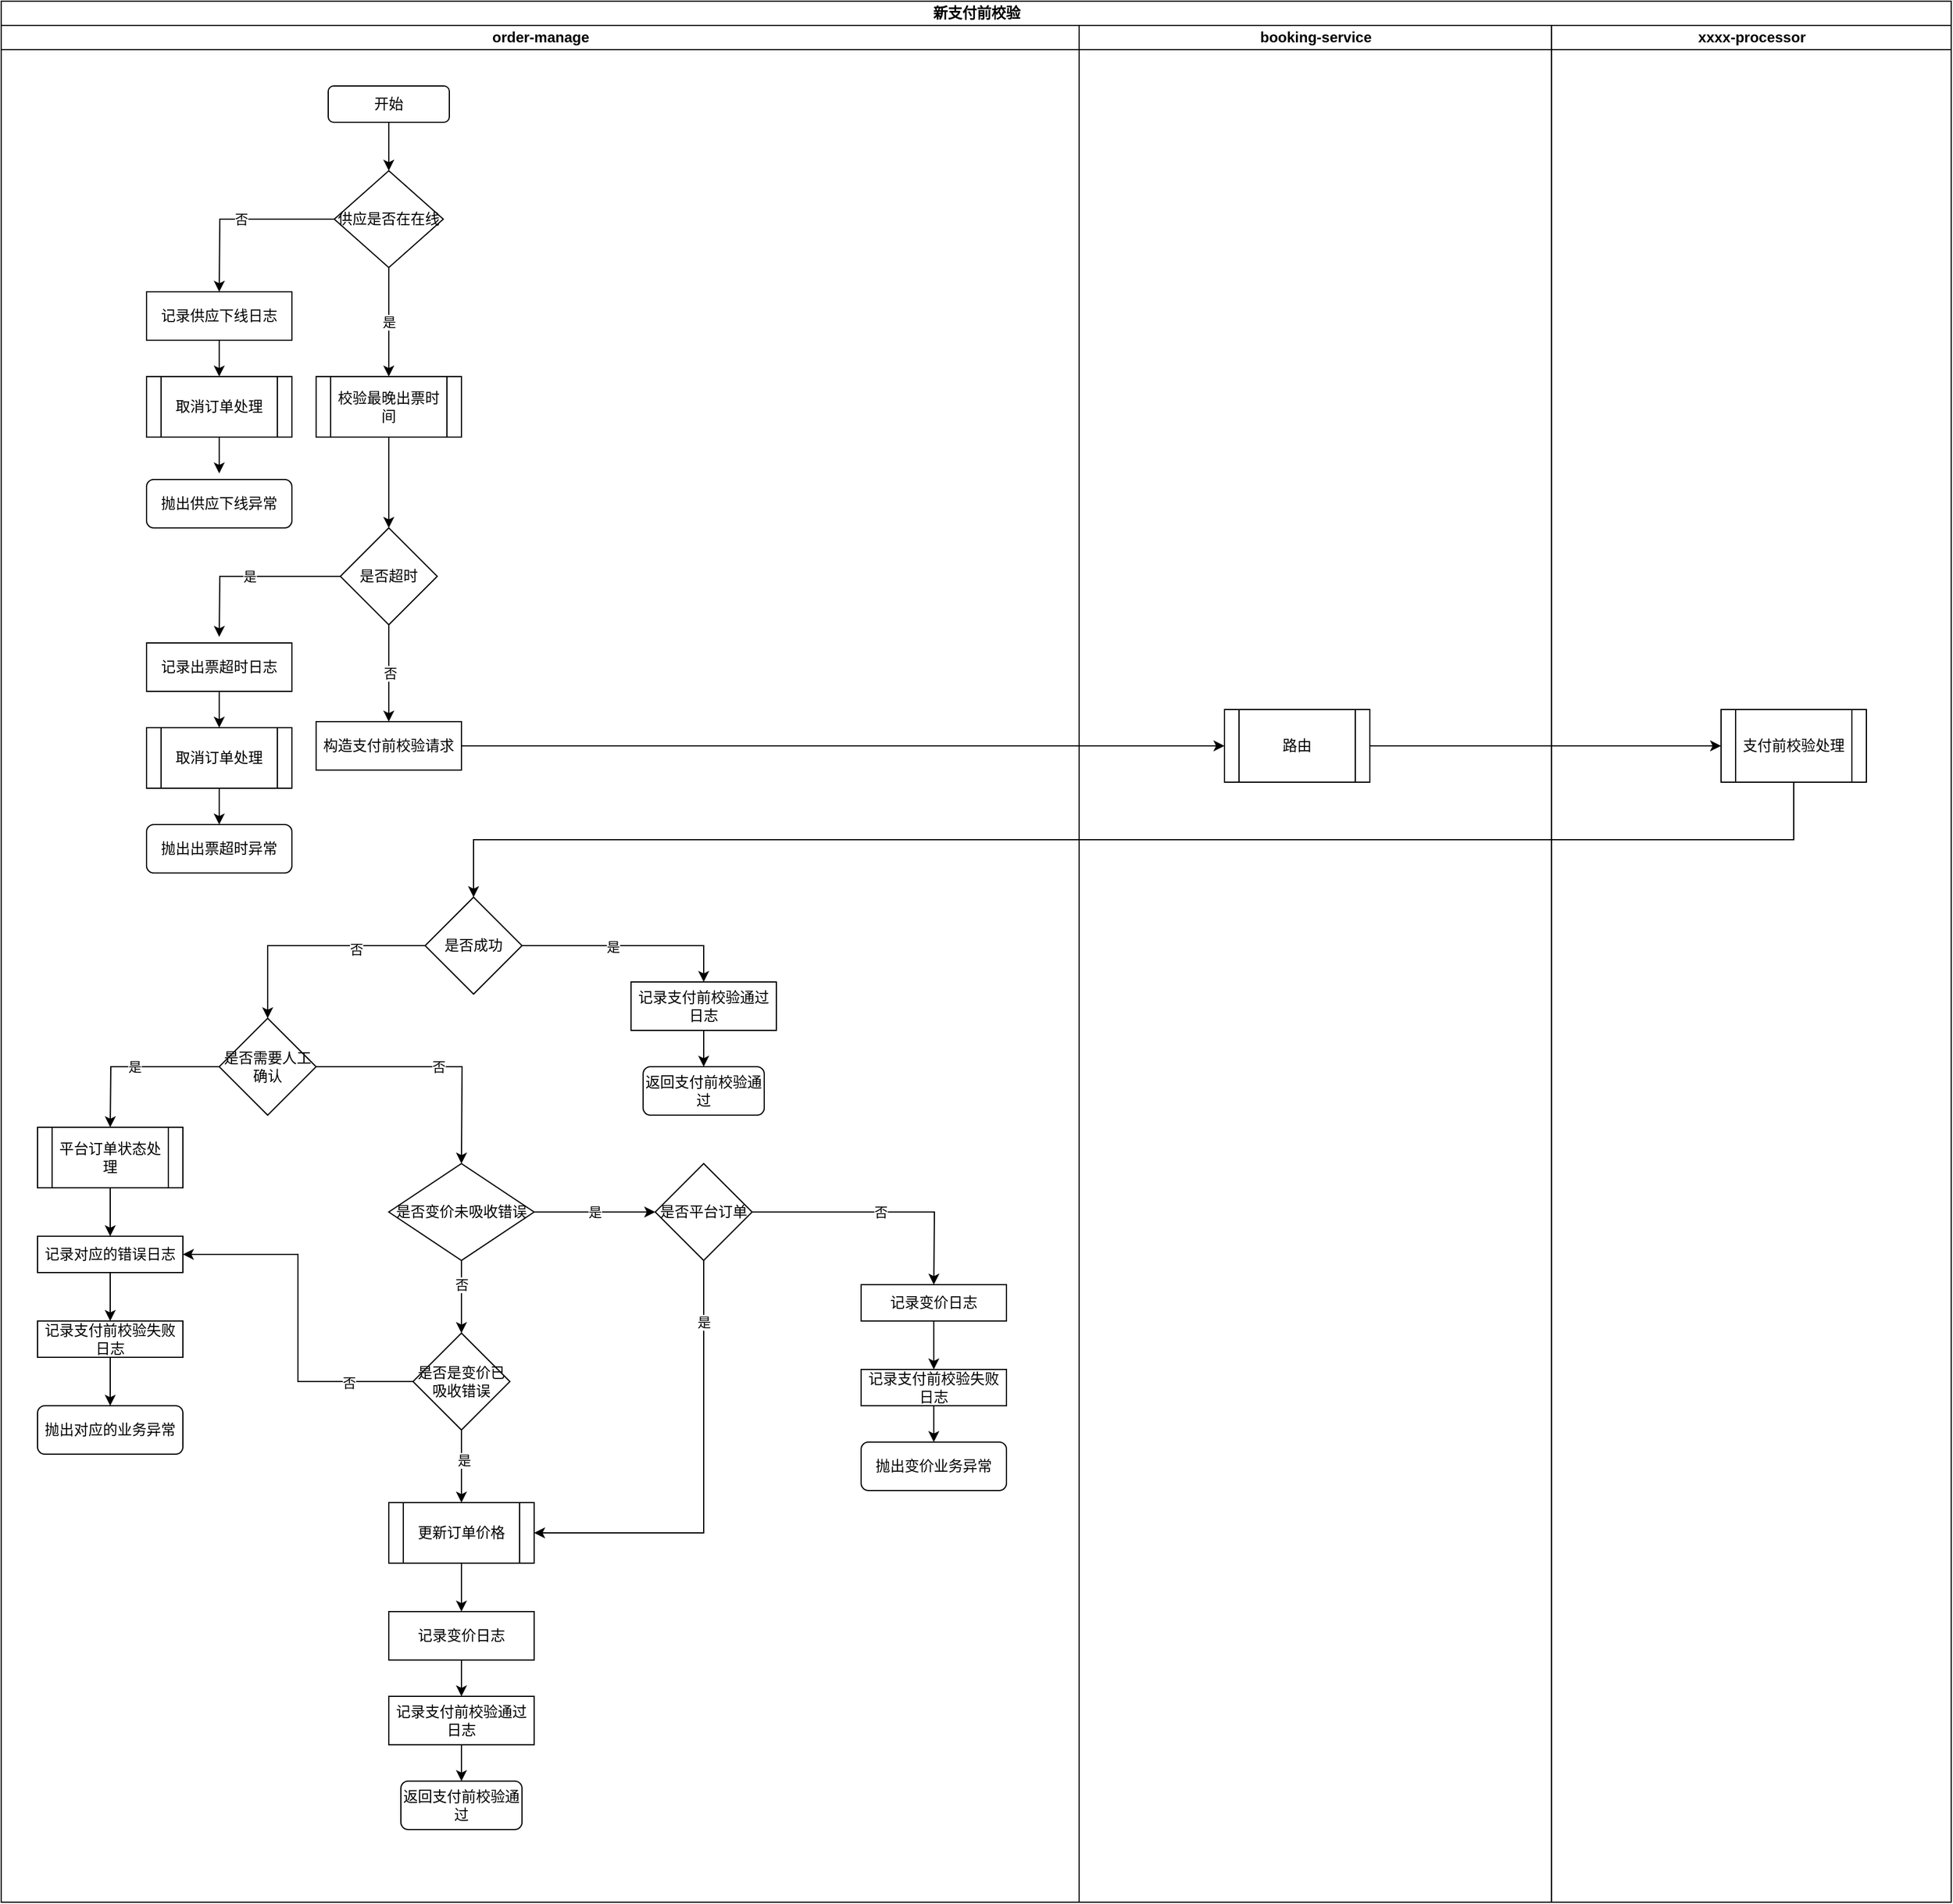 <mxfile version="20.8.23" type="github" pages="8">
  <diagram name="支付前校验主流程" id="-3oY8U69ml2H9E9dqWh5">
    <mxGraphModel dx="1553" dy="932" grid="1" gridSize="10" guides="1" tooltips="1" connect="1" arrows="1" fold="1" page="1" pageScale="1" pageWidth="827" pageHeight="1169" math="0" shadow="0">
      <root>
        <mxCell id="0" />
        <mxCell id="1" parent="0" />
        <mxCell id="5nTDPpgoF1n0D92lt2fB-5" value="新支付前校验" style="swimlane;childLayout=stackLayout;resizeParent=1;resizeParentMax=0;startSize=20;html=1;" parent="1" vertex="1">
          <mxGeometry x="350" y="150" width="1610" height="1570" as="geometry" />
        </mxCell>
        <mxCell id="5nTDPpgoF1n0D92lt2fB-6" value="order-manage" style="swimlane;startSize=20;html=1;" parent="5nTDPpgoF1n0D92lt2fB-5" vertex="1">
          <mxGeometry y="20" width="890" height="1550" as="geometry" />
        </mxCell>
        <mxCell id="5nTDPpgoF1n0D92lt2fB-10" style="edgeStyle=orthogonalEdgeStyle;rounded=0;orthogonalLoop=1;jettySize=auto;html=1;exitX=0.5;exitY=1;exitDx=0;exitDy=0;" parent="5nTDPpgoF1n0D92lt2fB-6" source="5nTDPpgoF1n0D92lt2fB-9" edge="1">
          <mxGeometry relative="1" as="geometry">
            <mxPoint x="320" y="120" as="targetPoint" />
          </mxGeometry>
        </mxCell>
        <mxCell id="5nTDPpgoF1n0D92lt2fB-9" value="开始" style="rounded=1;whiteSpace=wrap;html=1;" parent="5nTDPpgoF1n0D92lt2fB-6" vertex="1">
          <mxGeometry x="270" y="50" width="100" height="30" as="geometry" />
        </mxCell>
        <mxCell id="5nTDPpgoF1n0D92lt2fB-12" value="否" style="edgeStyle=orthogonalEdgeStyle;rounded=0;orthogonalLoop=1;jettySize=auto;html=1;exitX=0;exitY=0.5;exitDx=0;exitDy=0;" parent="5nTDPpgoF1n0D92lt2fB-6" source="5nTDPpgoF1n0D92lt2fB-11" edge="1">
          <mxGeometry relative="1" as="geometry">
            <mxPoint x="180" y="220" as="targetPoint" />
          </mxGeometry>
        </mxCell>
        <mxCell id="5nTDPpgoF1n0D92lt2fB-13" value="是" style="edgeStyle=orthogonalEdgeStyle;rounded=0;orthogonalLoop=1;jettySize=auto;html=1;exitX=0.5;exitY=1;exitDx=0;exitDy=0;entryX=0.5;entryY=0;entryDx=0;entryDy=0;" parent="5nTDPpgoF1n0D92lt2fB-6" source="5nTDPpgoF1n0D92lt2fB-11" target="5nTDPpgoF1n0D92lt2fB-14" edge="1">
          <mxGeometry relative="1" as="geometry">
            <mxPoint x="320" y="250" as="targetPoint" />
          </mxGeometry>
        </mxCell>
        <mxCell id="5nTDPpgoF1n0D92lt2fB-11" value="供应是否在在线" style="rhombus;whiteSpace=wrap;html=1;" parent="5nTDPpgoF1n0D92lt2fB-6" vertex="1">
          <mxGeometry x="275" y="120" width="90" height="80" as="geometry" />
        </mxCell>
        <mxCell id="5nTDPpgoF1n0D92lt2fB-15" style="edgeStyle=orthogonalEdgeStyle;rounded=0;orthogonalLoop=1;jettySize=auto;html=1;exitX=0.5;exitY=1;exitDx=0;exitDy=0;entryX=0.5;entryY=0;entryDx=0;entryDy=0;" parent="5nTDPpgoF1n0D92lt2fB-6" source="5nTDPpgoF1n0D92lt2fB-14" target="5nTDPpgoF1n0D92lt2fB-16" edge="1">
          <mxGeometry relative="1" as="geometry">
            <mxPoint x="320" y="340" as="targetPoint" />
          </mxGeometry>
        </mxCell>
        <mxCell id="5nTDPpgoF1n0D92lt2fB-14" value="校验最晚出票时间" style="shape=process;whiteSpace=wrap;html=1;backgroundOutline=1;" parent="5nTDPpgoF1n0D92lt2fB-6" vertex="1">
          <mxGeometry x="260" y="290" width="120" height="50" as="geometry" />
        </mxCell>
        <mxCell id="5nTDPpgoF1n0D92lt2fB-17" value="是" style="edgeStyle=orthogonalEdgeStyle;rounded=0;orthogonalLoop=1;jettySize=auto;html=1;exitX=0;exitY=0.5;exitDx=0;exitDy=0;" parent="5nTDPpgoF1n0D92lt2fB-6" source="5nTDPpgoF1n0D92lt2fB-16" edge="1">
          <mxGeometry relative="1" as="geometry">
            <mxPoint x="180" y="505" as="targetPoint" />
          </mxGeometry>
        </mxCell>
        <mxCell id="5nTDPpgoF1n0D92lt2fB-18" value="否" style="edgeStyle=orthogonalEdgeStyle;rounded=0;orthogonalLoop=1;jettySize=auto;html=1;exitX=0.5;exitY=1;exitDx=0;exitDy=0;" parent="5nTDPpgoF1n0D92lt2fB-6" source="5nTDPpgoF1n0D92lt2fB-16" edge="1">
          <mxGeometry relative="1" as="geometry">
            <mxPoint x="320" y="575" as="targetPoint" />
          </mxGeometry>
        </mxCell>
        <mxCell id="5nTDPpgoF1n0D92lt2fB-16" value="是否超时" style="rhombus;whiteSpace=wrap;html=1;" parent="5nTDPpgoF1n0D92lt2fB-6" vertex="1">
          <mxGeometry x="280" y="415" width="80" height="80" as="geometry" />
        </mxCell>
        <mxCell id="5nTDPpgoF1n0D92lt2fB-21" value="构造支付前校验请求" style="rounded=0;whiteSpace=wrap;html=1;" parent="5nTDPpgoF1n0D92lt2fB-6" vertex="1">
          <mxGeometry x="260" y="575" width="120" height="40" as="geometry" />
        </mxCell>
        <mxCell id="5nTDPpgoF1n0D92lt2fB-28" style="edgeStyle=orthogonalEdgeStyle;rounded=0;orthogonalLoop=1;jettySize=auto;html=1;exitX=0;exitY=0.5;exitDx=0;exitDy=0;entryX=0.5;entryY=0;entryDx=0;entryDy=0;" parent="5nTDPpgoF1n0D92lt2fB-6" source="5nTDPpgoF1n0D92lt2fB-27" target="Jq3luqGkns8-lUVeM0Ta-3" edge="1">
          <mxGeometry relative="1" as="geometry">
            <mxPoint x="220" y="815" as="targetPoint" />
          </mxGeometry>
        </mxCell>
        <mxCell id="5nTDPpgoF1n0D92lt2fB-29" value="否" style="edgeLabel;html=1;align=center;verticalAlign=middle;resizable=0;points=[];" parent="5nTDPpgoF1n0D92lt2fB-28" vertex="1" connectable="0">
          <mxGeometry x="-0.4" y="3" relative="1" as="geometry">
            <mxPoint as="offset" />
          </mxGeometry>
        </mxCell>
        <mxCell id="pVrCg7nVss32-KPqxlof-36" style="edgeStyle=orthogonalEdgeStyle;rounded=0;orthogonalLoop=1;jettySize=auto;html=1;exitX=1;exitY=0.5;exitDx=0;exitDy=0;" parent="5nTDPpgoF1n0D92lt2fB-6" source="5nTDPpgoF1n0D92lt2fB-27" edge="1">
          <mxGeometry relative="1" as="geometry">
            <mxPoint x="580" y="790" as="targetPoint" />
            <Array as="points">
              <mxPoint x="580" y="760" />
            </Array>
          </mxGeometry>
        </mxCell>
        <mxCell id="pVrCg7nVss32-KPqxlof-37" value="是" style="edgeLabel;html=1;align=center;verticalAlign=middle;resizable=0;points=[];" parent="pVrCg7nVss32-KPqxlof-36" vertex="1" connectable="0">
          <mxGeometry x="-0.169" y="-1" relative="1" as="geometry">
            <mxPoint as="offset" />
          </mxGeometry>
        </mxCell>
        <mxCell id="5nTDPpgoF1n0D92lt2fB-27" value="是否成功" style="rhombus;whiteSpace=wrap;html=1;" parent="5nTDPpgoF1n0D92lt2fB-6" vertex="1">
          <mxGeometry x="350" y="720" width="80" height="80" as="geometry" />
        </mxCell>
        <mxCell id="qbcRCTUUbw-y8gl3gRRv-2" style="edgeStyle=orthogonalEdgeStyle;rounded=0;orthogonalLoop=1;jettySize=auto;html=1;exitX=0.5;exitY=1;exitDx=0;exitDy=0;" parent="5nTDPpgoF1n0D92lt2fB-6" source="qbcRCTUUbw-y8gl3gRRv-1" edge="1">
          <mxGeometry relative="1" as="geometry">
            <mxPoint x="180" y="290" as="targetPoint" />
          </mxGeometry>
        </mxCell>
        <mxCell id="qbcRCTUUbw-y8gl3gRRv-1" value="记录供应下线日志" style="rounded=0;whiteSpace=wrap;html=1;" parent="5nTDPpgoF1n0D92lt2fB-6" vertex="1">
          <mxGeometry x="120" y="220" width="120" height="40" as="geometry" />
        </mxCell>
        <mxCell id="pVrCg7nVss32-KPqxlof-2" style="edgeStyle=none;rounded=0;orthogonalLoop=1;jettySize=auto;html=1;exitX=0.5;exitY=1;exitDx=0;exitDy=0;" parent="5nTDPpgoF1n0D92lt2fB-6" edge="1">
          <mxGeometry relative="1" as="geometry">
            <mxPoint x="180" y="370" as="targetPoint" />
            <mxPoint x="180" y="330" as="sourcePoint" />
          </mxGeometry>
        </mxCell>
        <mxCell id="pVrCg7nVss32-KPqxlof-3" value="抛出供应下线异常" style="rounded=1;whiteSpace=wrap;html=1;" parent="5nTDPpgoF1n0D92lt2fB-6" vertex="1">
          <mxGeometry x="120" y="375" width="120" height="40" as="geometry" />
        </mxCell>
        <mxCell id="pVrCg7nVss32-KPqxlof-27" style="edgeStyle=none;rounded=0;orthogonalLoop=1;jettySize=auto;html=1;exitX=0.5;exitY=1;exitDx=0;exitDy=0;" parent="5nTDPpgoF1n0D92lt2fB-6" source="pVrCg7nVss32-KPqxlof-25" edge="1">
          <mxGeometry relative="1" as="geometry">
            <mxPoint x="180" y="580" as="targetPoint" />
          </mxGeometry>
        </mxCell>
        <mxCell id="pVrCg7nVss32-KPqxlof-25" value="记录出票超时日志" style="rounded=0;whiteSpace=wrap;html=1;" parent="5nTDPpgoF1n0D92lt2fB-6" vertex="1">
          <mxGeometry x="120" y="510" width="120" height="40" as="geometry" />
        </mxCell>
        <mxCell id="pVrCg7nVss32-KPqxlof-28" style="edgeStyle=none;rounded=0;orthogonalLoop=1;jettySize=auto;html=1;exitX=0.5;exitY=1;exitDx=0;exitDy=0;entryX=0.5;entryY=0;entryDx=0;entryDy=0;" parent="5nTDPpgoF1n0D92lt2fB-6" target="pVrCg7nVss32-KPqxlof-29" edge="1">
          <mxGeometry relative="1" as="geometry">
            <mxPoint x="180" y="650" as="targetPoint" />
            <mxPoint x="180" y="620" as="sourcePoint" />
          </mxGeometry>
        </mxCell>
        <mxCell id="pVrCg7nVss32-KPqxlof-29" value="抛出出票超时异常" style="rounded=1;whiteSpace=wrap;html=1;" parent="5nTDPpgoF1n0D92lt2fB-6" vertex="1">
          <mxGeometry x="120" y="660" width="120" height="40" as="geometry" />
        </mxCell>
        <mxCell id="Jq3luqGkns8-lUVeM0Ta-1" value="取消订单处理" style="shape=process;whiteSpace=wrap;html=1;backgroundOutline=1;" parent="5nTDPpgoF1n0D92lt2fB-6" vertex="1">
          <mxGeometry x="120" y="290" width="120" height="50" as="geometry" />
        </mxCell>
        <mxCell id="Jq3luqGkns8-lUVeM0Ta-2" value="取消订单处理" style="shape=process;whiteSpace=wrap;html=1;backgroundOutline=1;" parent="5nTDPpgoF1n0D92lt2fB-6" vertex="1">
          <mxGeometry x="120" y="580" width="120" height="50" as="geometry" />
        </mxCell>
        <mxCell id="Jq3luqGkns8-lUVeM0Ta-5" value="是" style="edgeStyle=orthogonalEdgeStyle;rounded=0;orthogonalLoop=1;jettySize=auto;html=1;exitX=0;exitY=0.5;exitDx=0;exitDy=0;" parent="5nTDPpgoF1n0D92lt2fB-6" source="Jq3luqGkns8-lUVeM0Ta-3" edge="1">
          <mxGeometry relative="1" as="geometry">
            <mxPoint x="90" y="910" as="targetPoint" />
          </mxGeometry>
        </mxCell>
        <mxCell id="MYEh1pIcEnBHvjVPmqZJ-8" value="否" style="edgeStyle=orthogonalEdgeStyle;rounded=0;orthogonalLoop=1;jettySize=auto;html=1;exitX=1;exitY=0.5;exitDx=0;exitDy=0;" parent="5nTDPpgoF1n0D92lt2fB-6" source="Jq3luqGkns8-lUVeM0Ta-3" edge="1">
          <mxGeometry relative="1" as="geometry">
            <mxPoint x="380" y="940" as="targetPoint" />
          </mxGeometry>
        </mxCell>
        <mxCell id="Jq3luqGkns8-lUVeM0Ta-3" value="是否需要人工确认" style="rhombus;whiteSpace=wrap;html=1;" parent="5nTDPpgoF1n0D92lt2fB-6" vertex="1">
          <mxGeometry x="180" y="820" width="80" height="80" as="geometry" />
        </mxCell>
        <mxCell id="MYEh1pIcEnBHvjVPmqZJ-10" style="edgeStyle=orthogonalEdgeStyle;rounded=0;orthogonalLoop=1;jettySize=auto;html=1;exitX=0.5;exitY=1;exitDx=0;exitDy=0;" parent="5nTDPpgoF1n0D92lt2fB-6" source="Jq3luqGkns8-lUVeM0Ta-6" edge="1">
          <mxGeometry relative="1" as="geometry">
            <mxPoint x="90" y="1070" as="targetPoint" />
          </mxGeometry>
        </mxCell>
        <mxCell id="Jq3luqGkns8-lUVeM0Ta-6" value="记录对应的错误日志" style="rounded=0;whiteSpace=wrap;html=1;" parent="5nTDPpgoF1n0D92lt2fB-6" vertex="1">
          <mxGeometry x="30" y="1000" width="120" height="30" as="geometry" />
        </mxCell>
        <mxCell id="MYEh1pIcEnBHvjVPmqZJ-9" style="edgeStyle=orthogonalEdgeStyle;rounded=0;orthogonalLoop=1;jettySize=auto;html=1;exitX=0.5;exitY=1;exitDx=0;exitDy=0;entryX=0.5;entryY=0;entryDx=0;entryDy=0;" parent="5nTDPpgoF1n0D92lt2fB-6" source="MYEh1pIcEnBHvjVPmqZJ-1" target="Jq3luqGkns8-lUVeM0Ta-6" edge="1">
          <mxGeometry relative="1" as="geometry" />
        </mxCell>
        <mxCell id="MYEh1pIcEnBHvjVPmqZJ-1" value="平台订单状态处理" style="shape=process;whiteSpace=wrap;html=1;backgroundOutline=1;" parent="5nTDPpgoF1n0D92lt2fB-6" vertex="1">
          <mxGeometry x="30" y="910" width="120" height="50" as="geometry" />
        </mxCell>
        <mxCell id="MYEh1pIcEnBHvjVPmqZJ-4" value="抛出对应的业务异常" style="rounded=1;whiteSpace=wrap;html=1;" parent="5nTDPpgoF1n0D92lt2fB-6" vertex="1">
          <mxGeometry x="30" y="1140" width="120" height="40" as="geometry" />
        </mxCell>
        <mxCell id="MYEh1pIcEnBHvjVPmqZJ-6" style="edgeStyle=orthogonalEdgeStyle;rounded=0;orthogonalLoop=1;jettySize=auto;html=1;exitX=0.5;exitY=1;exitDx=0;exitDy=0;" parent="5nTDPpgoF1n0D92lt2fB-6" source="MYEh1pIcEnBHvjVPmqZJ-5" edge="1">
          <mxGeometry relative="1" as="geometry">
            <mxPoint x="580" y="860" as="targetPoint" />
          </mxGeometry>
        </mxCell>
        <mxCell id="MYEh1pIcEnBHvjVPmqZJ-5" value="记录支付前校验通过日志" style="rounded=0;whiteSpace=wrap;html=1;" parent="5nTDPpgoF1n0D92lt2fB-6" vertex="1">
          <mxGeometry x="520" y="790" width="120" height="40" as="geometry" />
        </mxCell>
        <mxCell id="MYEh1pIcEnBHvjVPmqZJ-7" value="返回支付前校验通过" style="rounded=1;whiteSpace=wrap;html=1;" parent="5nTDPpgoF1n0D92lt2fB-6" vertex="1">
          <mxGeometry x="530" y="860" width="100" height="40" as="geometry" />
        </mxCell>
        <mxCell id="MYEh1pIcEnBHvjVPmqZJ-15" style="edgeStyle=orthogonalEdgeStyle;rounded=0;orthogonalLoop=1;jettySize=auto;html=1;exitX=0.5;exitY=1;exitDx=0;exitDy=0;" parent="5nTDPpgoF1n0D92lt2fB-6" source="MYEh1pIcEnBHvjVPmqZJ-12" edge="1">
          <mxGeometry relative="1" as="geometry">
            <mxPoint x="380" y="1080" as="targetPoint" />
          </mxGeometry>
        </mxCell>
        <mxCell id="MYEh1pIcEnBHvjVPmqZJ-18" value="否" style="edgeLabel;html=1;align=center;verticalAlign=middle;resizable=0;points=[];" parent="MYEh1pIcEnBHvjVPmqZJ-15" vertex="1" connectable="0">
          <mxGeometry x="-0.333" relative="1" as="geometry">
            <mxPoint as="offset" />
          </mxGeometry>
        </mxCell>
        <mxCell id="MYEh1pIcEnBHvjVPmqZJ-17" value="是" style="edgeStyle=orthogonalEdgeStyle;rounded=0;orthogonalLoop=1;jettySize=auto;html=1;exitX=1;exitY=0.5;exitDx=0;exitDy=0;entryX=0;entryY=0.5;entryDx=0;entryDy=0;" parent="5nTDPpgoF1n0D92lt2fB-6" source="MYEh1pIcEnBHvjVPmqZJ-12" target="MYEh1pIcEnBHvjVPmqZJ-16" edge="1">
          <mxGeometry relative="1" as="geometry" />
        </mxCell>
        <mxCell id="MYEh1pIcEnBHvjVPmqZJ-12" value="是否变价未吸收错误" style="rhombus;whiteSpace=wrap;html=1;" parent="5nTDPpgoF1n0D92lt2fB-6" vertex="1">
          <mxGeometry x="320" y="940" width="120" height="80" as="geometry" />
        </mxCell>
        <mxCell id="MYEh1pIcEnBHvjVPmqZJ-14" style="edgeStyle=orthogonalEdgeStyle;rounded=0;orthogonalLoop=1;jettySize=auto;html=1;exitX=0.5;exitY=1;exitDx=0;exitDy=0;entryX=0.5;entryY=0;entryDx=0;entryDy=0;" parent="5nTDPpgoF1n0D92lt2fB-6" source="MYEh1pIcEnBHvjVPmqZJ-13" target="MYEh1pIcEnBHvjVPmqZJ-4" edge="1">
          <mxGeometry relative="1" as="geometry" />
        </mxCell>
        <mxCell id="MYEh1pIcEnBHvjVPmqZJ-13" value="记录支付前校验失败日志" style="rounded=0;whiteSpace=wrap;html=1;" parent="5nTDPpgoF1n0D92lt2fB-6" vertex="1">
          <mxGeometry x="30" y="1070" width="120" height="30" as="geometry" />
        </mxCell>
        <mxCell id="MYEh1pIcEnBHvjVPmqZJ-19" style="edgeStyle=orthogonalEdgeStyle;rounded=0;orthogonalLoop=1;jettySize=auto;html=1;exitX=0.5;exitY=1;exitDx=0;exitDy=0;entryX=1;entryY=0.5;entryDx=0;entryDy=0;" parent="5nTDPpgoF1n0D92lt2fB-6" source="MYEh1pIcEnBHvjVPmqZJ-16" target="MYEh1pIcEnBHvjVPmqZJ-20" edge="1">
          <mxGeometry relative="1" as="geometry">
            <mxPoint x="580" y="1080" as="targetPoint" />
          </mxGeometry>
        </mxCell>
        <mxCell id="MYEh1pIcEnBHvjVPmqZJ-24" value="是" style="edgeLabel;html=1;align=center;verticalAlign=middle;resizable=0;points=[];" parent="MYEh1pIcEnBHvjVPmqZJ-19" vertex="1" connectable="0">
          <mxGeometry x="-0.724" y="-3" relative="1" as="geometry">
            <mxPoint x="3" as="offset" />
          </mxGeometry>
        </mxCell>
        <mxCell id="Rd4VLdxQ8b3KFPyCuCR2-1" value="否" style="edgeStyle=orthogonalEdgeStyle;rounded=0;orthogonalLoop=1;jettySize=auto;html=1;exitX=1;exitY=0.5;exitDx=0;exitDy=0;" parent="5nTDPpgoF1n0D92lt2fB-6" source="MYEh1pIcEnBHvjVPmqZJ-16" edge="1">
          <mxGeometry relative="1" as="geometry">
            <mxPoint x="770" y="1040" as="targetPoint" />
          </mxGeometry>
        </mxCell>
        <mxCell id="MYEh1pIcEnBHvjVPmqZJ-16" value="是否平台订单" style="rhombus;whiteSpace=wrap;html=1;" parent="5nTDPpgoF1n0D92lt2fB-6" vertex="1">
          <mxGeometry x="540" y="940" width="80" height="80" as="geometry" />
        </mxCell>
        <mxCell id="MYEh1pIcEnBHvjVPmqZJ-21" style="edgeStyle=orthogonalEdgeStyle;rounded=0;orthogonalLoop=1;jettySize=auto;html=1;exitX=0.5;exitY=1;exitDx=0;exitDy=0;" parent="5nTDPpgoF1n0D92lt2fB-6" source="MYEh1pIcEnBHvjVPmqZJ-20" edge="1">
          <mxGeometry relative="1" as="geometry">
            <mxPoint x="380" y="1310" as="targetPoint" />
          </mxGeometry>
        </mxCell>
        <mxCell id="MYEh1pIcEnBHvjVPmqZJ-20" value="更新订单价格" style="shape=process;whiteSpace=wrap;html=1;backgroundOutline=1;" parent="5nTDPpgoF1n0D92lt2fB-6" vertex="1">
          <mxGeometry x="320" y="1220" width="120" height="50" as="geometry" />
        </mxCell>
        <mxCell id="MYEh1pIcEnBHvjVPmqZJ-23" style="edgeStyle=orthogonalEdgeStyle;rounded=0;orthogonalLoop=1;jettySize=auto;html=1;exitX=0.5;exitY=1;exitDx=0;exitDy=0;" parent="5nTDPpgoF1n0D92lt2fB-6" source="MYEh1pIcEnBHvjVPmqZJ-22" edge="1">
          <mxGeometry relative="1" as="geometry">
            <mxPoint x="380" y="1380" as="targetPoint" />
          </mxGeometry>
        </mxCell>
        <mxCell id="MYEh1pIcEnBHvjVPmqZJ-22" value="记录变价日志" style="rounded=0;whiteSpace=wrap;html=1;" parent="5nTDPpgoF1n0D92lt2fB-6" vertex="1">
          <mxGeometry x="320" y="1310" width="120" height="40" as="geometry" />
        </mxCell>
        <mxCell id="MYEh1pIcEnBHvjVPmqZJ-26" style="edgeStyle=orthogonalEdgeStyle;rounded=0;orthogonalLoop=1;jettySize=auto;html=1;exitX=0.5;exitY=1;exitDx=0;exitDy=0;entryX=0.5;entryY=0;entryDx=0;entryDy=0;" parent="5nTDPpgoF1n0D92lt2fB-6" source="MYEh1pIcEnBHvjVPmqZJ-25" target="MYEh1pIcEnBHvjVPmqZJ-20" edge="1">
          <mxGeometry relative="1" as="geometry">
            <Array as="points">
              <mxPoint x="380" y="1190" />
              <mxPoint x="380" y="1190" />
            </Array>
          </mxGeometry>
        </mxCell>
        <mxCell id="MYEh1pIcEnBHvjVPmqZJ-27" value="是" style="edgeLabel;html=1;align=center;verticalAlign=middle;resizable=0;points=[];" parent="MYEh1pIcEnBHvjVPmqZJ-26" vertex="1" connectable="0">
          <mxGeometry x="-0.167" y="2" relative="1" as="geometry">
            <mxPoint as="offset" />
          </mxGeometry>
        </mxCell>
        <mxCell id="MYEh1pIcEnBHvjVPmqZJ-28" style="edgeStyle=orthogonalEdgeStyle;rounded=0;orthogonalLoop=1;jettySize=auto;html=1;exitX=0;exitY=0.5;exitDx=0;exitDy=0;entryX=1;entryY=0.5;entryDx=0;entryDy=0;" parent="5nTDPpgoF1n0D92lt2fB-6" source="MYEh1pIcEnBHvjVPmqZJ-25" target="Jq3luqGkns8-lUVeM0Ta-6" edge="1">
          <mxGeometry relative="1" as="geometry" />
        </mxCell>
        <mxCell id="MYEh1pIcEnBHvjVPmqZJ-29" value="否" style="edgeLabel;html=1;align=center;verticalAlign=middle;resizable=0;points=[];" parent="MYEh1pIcEnBHvjVPmqZJ-28" vertex="1" connectable="0">
          <mxGeometry x="-0.637" y="1" relative="1" as="geometry">
            <mxPoint as="offset" />
          </mxGeometry>
        </mxCell>
        <mxCell id="MYEh1pIcEnBHvjVPmqZJ-25" value="是否是变价已吸收错误" style="rhombus;whiteSpace=wrap;html=1;" parent="5nTDPpgoF1n0D92lt2fB-6" vertex="1">
          <mxGeometry x="340" y="1080" width="80" height="80" as="geometry" />
        </mxCell>
        <mxCell id="MYEh1pIcEnBHvjVPmqZJ-30" style="edgeStyle=orthogonalEdgeStyle;rounded=0;orthogonalLoop=1;jettySize=auto;html=1;exitX=0.5;exitY=1;exitDx=0;exitDy=0;" parent="5nTDPpgoF1n0D92lt2fB-6" source="MYEh1pIcEnBHvjVPmqZJ-31" edge="1">
          <mxGeometry relative="1" as="geometry">
            <mxPoint x="380" y="1450" as="targetPoint" />
          </mxGeometry>
        </mxCell>
        <mxCell id="MYEh1pIcEnBHvjVPmqZJ-31" value="记录支付前校验通过日志" style="rounded=0;whiteSpace=wrap;html=1;" parent="5nTDPpgoF1n0D92lt2fB-6" vertex="1">
          <mxGeometry x="320" y="1380" width="120" height="40" as="geometry" />
        </mxCell>
        <mxCell id="MYEh1pIcEnBHvjVPmqZJ-32" value="返回支付前校验通过" style="rounded=1;whiteSpace=wrap;html=1;" parent="5nTDPpgoF1n0D92lt2fB-6" vertex="1">
          <mxGeometry x="330" y="1450" width="100" height="40" as="geometry" />
        </mxCell>
        <mxCell id="Rd4VLdxQ8b3KFPyCuCR2-63" style="edgeStyle=orthogonalEdgeStyle;rounded=0;orthogonalLoop=1;jettySize=auto;html=1;exitX=0.5;exitY=1;exitDx=0;exitDy=0;" parent="5nTDPpgoF1n0D92lt2fB-6" source="Rd4VLdxQ8b3KFPyCuCR2-62" edge="1">
          <mxGeometry relative="1" as="geometry">
            <mxPoint x="770" y="1110" as="targetPoint" />
          </mxGeometry>
        </mxCell>
        <mxCell id="Rd4VLdxQ8b3KFPyCuCR2-62" value="记录变价日志" style="rounded=0;whiteSpace=wrap;html=1;" parent="5nTDPpgoF1n0D92lt2fB-6" vertex="1">
          <mxGeometry x="710" y="1040" width="120" height="30" as="geometry" />
        </mxCell>
        <mxCell id="Rd4VLdxQ8b3KFPyCuCR2-65" style="edgeStyle=orthogonalEdgeStyle;rounded=0;orthogonalLoop=1;jettySize=auto;html=1;exitX=0.5;exitY=1;exitDx=0;exitDy=0;" parent="5nTDPpgoF1n0D92lt2fB-6" source="Rd4VLdxQ8b3KFPyCuCR2-64" edge="1">
          <mxGeometry relative="1" as="geometry">
            <mxPoint x="770" y="1170" as="targetPoint" />
          </mxGeometry>
        </mxCell>
        <mxCell id="Rd4VLdxQ8b3KFPyCuCR2-64" value="记录支付前校验失败日志" style="rounded=0;whiteSpace=wrap;html=1;" parent="5nTDPpgoF1n0D92lt2fB-6" vertex="1">
          <mxGeometry x="710" y="1110" width="120" height="30" as="geometry" />
        </mxCell>
        <mxCell id="Rd4VLdxQ8b3KFPyCuCR2-66" value="抛出变价业务异常" style="rounded=1;whiteSpace=wrap;html=1;" parent="5nTDPpgoF1n0D92lt2fB-6" vertex="1">
          <mxGeometry x="710" y="1170" width="120" height="40" as="geometry" />
        </mxCell>
        <mxCell id="5nTDPpgoF1n0D92lt2fB-7" value="booking-service" style="swimlane;startSize=20;html=1;" parent="5nTDPpgoF1n0D92lt2fB-5" vertex="1">
          <mxGeometry x="890" y="20" width="390" height="1550" as="geometry" />
        </mxCell>
        <mxCell id="5nTDPpgoF1n0D92lt2fB-24" style="edgeStyle=orthogonalEdgeStyle;rounded=0;orthogonalLoop=1;jettySize=auto;html=1;exitX=1;exitY=0.5;exitDx=0;exitDy=0;" parent="5nTDPpgoF1n0D92lt2fB-7" source="5nTDPpgoF1n0D92lt2fB-23" edge="1">
          <mxGeometry relative="1" as="geometry">
            <mxPoint x="530" y="595" as="targetPoint" />
          </mxGeometry>
        </mxCell>
        <mxCell id="5nTDPpgoF1n0D92lt2fB-23" value="路由" style="shape=process;whiteSpace=wrap;html=1;backgroundOutline=1;" parent="5nTDPpgoF1n0D92lt2fB-7" vertex="1">
          <mxGeometry x="120" y="565" width="120" height="60" as="geometry" />
        </mxCell>
        <mxCell id="5nTDPpgoF1n0D92lt2fB-8" value="xxxx-processor" style="swimlane;startSize=20;html=1;" parent="5nTDPpgoF1n0D92lt2fB-5" vertex="1">
          <mxGeometry x="1280" y="20" width="330" height="1550" as="geometry" />
        </mxCell>
        <mxCell id="5nTDPpgoF1n0D92lt2fB-25" value="支付前校验处理" style="shape=process;whiteSpace=wrap;html=1;backgroundOutline=1;" parent="5nTDPpgoF1n0D92lt2fB-8" vertex="1">
          <mxGeometry x="140" y="565" width="120" height="60" as="geometry" />
        </mxCell>
        <mxCell id="5nTDPpgoF1n0D92lt2fB-22" style="edgeStyle=orthogonalEdgeStyle;rounded=0;orthogonalLoop=1;jettySize=auto;html=1;exitX=1;exitY=0.5;exitDx=0;exitDy=0;entryX=0;entryY=0.5;entryDx=0;entryDy=0;" parent="5nTDPpgoF1n0D92lt2fB-5" source="5nTDPpgoF1n0D92lt2fB-21" target="5nTDPpgoF1n0D92lt2fB-23" edge="1">
          <mxGeometry relative="1" as="geometry">
            <mxPoint x="800" y="615" as="targetPoint" />
          </mxGeometry>
        </mxCell>
        <mxCell id="5nTDPpgoF1n0D92lt2fB-26" style="edgeStyle=orthogonalEdgeStyle;rounded=0;orthogonalLoop=1;jettySize=auto;html=1;exitX=0.5;exitY=1;exitDx=0;exitDy=0;" parent="5nTDPpgoF1n0D92lt2fB-5" source="5nTDPpgoF1n0D92lt2fB-25" target="5nTDPpgoF1n0D92lt2fB-27" edge="1">
          <mxGeometry relative="1" as="geometry">
            <mxPoint x="380" y="735" as="targetPoint" />
          </mxGeometry>
        </mxCell>
      </root>
    </mxGraphModel>
  </diagram>
  <diagram id="pjRH3pqJzsh3LExV7d5h" name="平台订单状态处理">
    <mxGraphModel dx="1596" dy="999" grid="1" gridSize="10" guides="1" tooltips="1" connect="1" arrows="1" fold="1" page="1" pageScale="1" pageWidth="827" pageHeight="1169" math="0" shadow="0">
      <root>
        <mxCell id="0" />
        <mxCell id="1" parent="0" />
        <mxCell id="-qYitcc_TvjlTfYSESTi-6" style="edgeStyle=orthogonalEdgeStyle;rounded=0;orthogonalLoop=1;jettySize=auto;html=1;exitX=0.5;exitY=1;exitDx=0;exitDy=0;entryX=0.5;entryY=0;entryDx=0;entryDy=0;" parent="1" source="-qYitcc_TvjlTfYSESTi-2" target="-qYitcc_TvjlTfYSESTi-3" edge="1">
          <mxGeometry relative="1" as="geometry" />
        </mxCell>
        <mxCell id="-qYitcc_TvjlTfYSESTi-2" value="开始" style="rounded=1;whiteSpace=wrap;html=1;" parent="1" vertex="1">
          <mxGeometry x="250" y="90" width="120" height="40" as="geometry" />
        </mxCell>
        <mxCell id="-qYitcc_TvjlTfYSESTi-4" style="edgeStyle=orthogonalEdgeStyle;rounded=0;orthogonalLoop=1;jettySize=auto;html=1;exitX=1;exitY=0.5;exitDx=0;exitDy=0;" parent="1" source="-qYitcc_TvjlTfYSESTi-3" edge="1">
          <mxGeometry relative="1" as="geometry">
            <mxPoint x="480" y="280" as="targetPoint" />
          </mxGeometry>
        </mxCell>
        <mxCell id="-qYitcc_TvjlTfYSESTi-5" value="是" style="edgeLabel;html=1;align=center;verticalAlign=middle;resizable=0;points=[];" parent="-qYitcc_TvjlTfYSESTi-4" vertex="1" connectable="0">
          <mxGeometry x="-0.411" y="-3" relative="1" as="geometry">
            <mxPoint as="offset" />
          </mxGeometry>
        </mxCell>
        <mxCell id="-qYitcc_TvjlTfYSESTi-9" style="edgeStyle=orthogonalEdgeStyle;rounded=0;orthogonalLoop=1;jettySize=auto;html=1;exitX=0.5;exitY=1;exitDx=0;exitDy=0;" parent="1" source="-qYitcc_TvjlTfYSESTi-3" edge="1">
          <mxGeometry relative="1" as="geometry">
            <mxPoint x="310" y="350" as="targetPoint" />
          </mxGeometry>
        </mxCell>
        <mxCell id="-qYitcc_TvjlTfYSESTi-10" value="否" style="edgeLabel;html=1;align=center;verticalAlign=middle;resizable=0;points=[];" parent="-qYitcc_TvjlTfYSESTi-9" vertex="1" connectable="0">
          <mxGeometry x="-0.125" y="2" relative="1" as="geometry">
            <mxPoint as="offset" />
          </mxGeometry>
        </mxCell>
        <mxCell id="-qYitcc_TvjlTfYSESTi-3" value="是否API订单" style="rhombus;whiteSpace=wrap;html=1;" parent="1" vertex="1">
          <mxGeometry x="270" y="190" width="80" height="80" as="geometry" />
        </mxCell>
        <mxCell id="-qYitcc_TvjlTfYSESTi-8" value="结束" style="rounded=1;whiteSpace=wrap;html=1;" parent="1" vertex="1">
          <mxGeometry x="430" y="280" width="100" height="30" as="geometry" />
        </mxCell>
        <mxCell id="-qYitcc_TvjlTfYSESTi-12" style="edgeStyle=orthogonalEdgeStyle;rounded=0;orthogonalLoop=1;jettySize=auto;html=1;exitX=1;exitY=0.5;exitDx=0;exitDy=0;" parent="1" source="-qYitcc_TvjlTfYSESTi-11" edge="1">
          <mxGeometry relative="1" as="geometry">
            <mxPoint x="480" y="430" as="targetPoint" />
          </mxGeometry>
        </mxCell>
        <mxCell id="-qYitcc_TvjlTfYSESTi-14" value="否" style="edgeLabel;html=1;align=center;verticalAlign=middle;resizable=0;points=[];" parent="-qYitcc_TvjlTfYSESTi-12" vertex="1" connectable="0">
          <mxGeometry x="-0.347" y="2" relative="1" as="geometry">
            <mxPoint y="1" as="offset" />
          </mxGeometry>
        </mxCell>
        <mxCell id="8hL5NHUSyV2BmWFDKe5G-1" style="edgeStyle=orthogonalEdgeStyle;rounded=0;orthogonalLoop=1;jettySize=auto;html=1;exitX=0.5;exitY=1;exitDx=0;exitDy=0;" parent="1" source="-qYitcc_TvjlTfYSESTi-11" edge="1">
          <mxGeometry relative="1" as="geometry">
            <mxPoint x="310" y="470" as="targetPoint" />
          </mxGeometry>
        </mxCell>
        <mxCell id="-qYitcc_TvjlTfYSESTi-11" value="订单状态是否为TO_BE_PAID" style="rhombus;whiteSpace=wrap;html=1;" parent="1" vertex="1">
          <mxGeometry x="245" y="350" width="130" height="70" as="geometry" />
        </mxCell>
        <mxCell id="-qYitcc_TvjlTfYSESTi-13" value="结束" style="rounded=1;whiteSpace=wrap;html=1;" parent="1" vertex="1">
          <mxGeometry x="430" y="430" width="100" height="30" as="geometry" />
        </mxCell>
        <mxCell id="8hL5NHUSyV2BmWFDKe5G-3" style="edgeStyle=orthogonalEdgeStyle;rounded=0;orthogonalLoop=1;jettySize=auto;html=1;exitX=0.5;exitY=1;exitDx=0;exitDy=0;" parent="1" source="8hL5NHUSyV2BmWFDKe5G-2" edge="1">
          <mxGeometry relative="1" as="geometry">
            <mxPoint x="310" y="550" as="targetPoint" />
          </mxGeometry>
        </mxCell>
        <mxCell id="8hL5NHUSyV2BmWFDKe5G-2" value="更新订单状态为UNDER_REVIEW" style="rounded=0;whiteSpace=wrap;html=1;" parent="1" vertex="1">
          <mxGeometry x="250" y="470" width="120" height="40" as="geometry" />
        </mxCell>
        <mxCell id="8hL5NHUSyV2BmWFDKe5G-5" value="结束" style="rounded=1;whiteSpace=wrap;html=1;" parent="1" vertex="1">
          <mxGeometry x="260" y="550" width="100" height="30" as="geometry" />
        </mxCell>
        <mxCell id="8hL5NHUSyV2BmWFDKe5G-8" style="rounded=0;orthogonalLoop=1;jettySize=auto;html=1;exitX=0;exitY=0.5;exitDx=0;exitDy=0;exitPerimeter=0;entryX=1;entryY=0.5;entryDx=0;entryDy=0;" parent="1" source="8hL5NHUSyV2BmWFDKe5G-7" target="8hL5NHUSyV2BmWFDKe5G-2" edge="1">
          <mxGeometry relative="1" as="geometry" />
        </mxCell>
        <mxCell id="8hL5NHUSyV2BmWFDKe5G-7" value="疑问:是否要添加订单操作日志，原来没有" style="shape=note;whiteSpace=wrap;html=1;backgroundOutline=1;darkOpacity=0.05;" parent="1" vertex="1">
          <mxGeometry x="630" y="550" width="80" height="80" as="geometry" />
        </mxCell>
      </root>
    </mxGraphModel>
  </diagram>
  <diagram id="uVFDjTBLUcWXfF2ea8Ar" name="取消订单处理">
    <mxGraphModel dx="1596" dy="999" grid="1" gridSize="10" guides="1" tooltips="1" connect="1" arrows="1" fold="1" page="1" pageScale="1" pageWidth="827" pageHeight="1169" math="0" shadow="0">
      <root>
        <mxCell id="0" />
        <mxCell id="1" parent="0" />
        <mxCell id="JC3PIAOvy8O7A9L7iVyF-2" style="edgeStyle=orthogonalEdgeStyle;rounded=0;orthogonalLoop=1;jettySize=auto;html=1;exitX=0.5;exitY=1;exitDx=0;exitDy=0;" edge="1" parent="1" source="JC3PIAOvy8O7A9L7iVyF-1">
          <mxGeometry relative="1" as="geometry">
            <mxPoint x="370" y="170" as="targetPoint" />
          </mxGeometry>
        </mxCell>
        <mxCell id="JC3PIAOvy8O7A9L7iVyF-1" value="开始" style="rounded=1;whiteSpace=wrap;html=1;" vertex="1" parent="1">
          <mxGeometry x="320" y="80" width="100" height="40" as="geometry" />
        </mxCell>
        <mxCell id="JC3PIAOvy8O7A9L7iVyF-4" style="edgeStyle=orthogonalEdgeStyle;rounded=0;orthogonalLoop=1;jettySize=auto;html=1;exitX=0.5;exitY=1;exitDx=0;exitDy=0;" edge="1" parent="1" source="JC3PIAOvy8O7A9L7iVyF-3">
          <mxGeometry relative="1" as="geometry">
            <mxPoint x="370" y="320" as="targetPoint" />
          </mxGeometry>
        </mxCell>
        <mxCell id="JC3PIAOvy8O7A9L7iVyF-5" value="是" style="edgeLabel;html=1;align=center;verticalAlign=middle;resizable=0;points=[];" vertex="1" connectable="0" parent="JC3PIAOvy8O7A9L7iVyF-4">
          <mxGeometry x="-0.1" y="-1" relative="1" as="geometry">
            <mxPoint as="offset" />
          </mxGeometry>
        </mxCell>
        <mxCell id="JC3PIAOvy8O7A9L7iVyF-11" value="否" style="edgeStyle=orthogonalEdgeStyle;rounded=0;orthogonalLoop=1;jettySize=auto;html=1;exitX=1;exitY=0.5;exitDx=0;exitDy=0;entryX=1;entryY=0.5;entryDx=0;entryDy=0;" edge="1" parent="1" source="JC3PIAOvy8O7A9L7iVyF-3" target="JC3PIAOvy8O7A9L7iVyF-10">
          <mxGeometry relative="1" as="geometry">
            <Array as="points">
              <mxPoint x="520" y="215" />
              <mxPoint x="520" y="490" />
            </Array>
          </mxGeometry>
        </mxCell>
        <mxCell id="JC3PIAOvy8O7A9L7iVyF-3" value="是否取消订单" style="rhombus;whiteSpace=wrap;html=1;" vertex="1" parent="1">
          <mxGeometry x="320" y="170" width="100" height="90" as="geometry" />
        </mxCell>
        <mxCell id="JC3PIAOvy8O7A9L7iVyF-7" style="edgeStyle=orthogonalEdgeStyle;rounded=0;orthogonalLoop=1;jettySize=auto;html=1;exitX=0.5;exitY=1;exitDx=0;exitDy=0;" edge="1" parent="1" source="JC3PIAOvy8O7A9L7iVyF-6">
          <mxGeometry relative="1" as="geometry">
            <mxPoint x="370" y="390" as="targetPoint" />
          </mxGeometry>
        </mxCell>
        <mxCell id="JC3PIAOvy8O7A9L7iVyF-6" value="设置订单状态为已取消" style="rounded=0;whiteSpace=wrap;html=1;" vertex="1" parent="1">
          <mxGeometry x="310" y="320" width="120" height="40" as="geometry" />
        </mxCell>
        <mxCell id="JC3PIAOvy8O7A9L7iVyF-9" style="edgeStyle=orthogonalEdgeStyle;rounded=0;orthogonalLoop=1;jettySize=auto;html=1;exitX=0.5;exitY=1;exitDx=0;exitDy=0;" edge="1" parent="1" source="JC3PIAOvy8O7A9L7iVyF-8">
          <mxGeometry relative="1" as="geometry">
            <mxPoint x="370" y="470" as="targetPoint" />
          </mxGeometry>
        </mxCell>
        <mxCell id="JC3PIAOvy8O7A9L7iVyF-8" value="记录日志" style="rounded=0;whiteSpace=wrap;html=1;" vertex="1" parent="1">
          <mxGeometry x="310" y="390" width="120" height="40" as="geometry" />
        </mxCell>
        <mxCell id="JC3PIAOvy8O7A9L7iVyF-10" value="结束" style="rounded=1;whiteSpace=wrap;html=1;" vertex="1" parent="1">
          <mxGeometry x="320" y="470" width="100" height="40" as="geometry" />
        </mxCell>
      </root>
    </mxGraphModel>
  </diagram>
  <diagram id="OnuMOGwIerN4vuZGrGfd" name="ssdc支付前校验">
    <mxGraphModel dx="1553" dy="932" grid="1" gridSize="10" guides="1" tooltips="1" connect="1" arrows="1" fold="1" page="1" pageScale="1" pageWidth="827" pageHeight="1169" math="0" shadow="0">
      <root>
        <mxCell id="0" />
        <mxCell id="1" parent="0" />
        <mxCell id="XkrHyAcLLD7Hsy3G-QSW-2" value="ssdc支付前校验" style="swimlane;childLayout=stackLayout;resizeParent=1;resizeParentMax=0;startSize=20;html=1;" parent="1" vertex="1">
          <mxGeometry x="190" y="140" width="1130" height="1300" as="geometry" />
        </mxCell>
        <mxCell id="XkrHyAcLLD7Hsy3G-QSW-3" value="普通ssdc" style="swimlane;startSize=20;html=1;" parent="XkrHyAcLLD7Hsy3G-QSW-2" vertex="1">
          <mxGeometry y="20" width="270" height="1280" as="geometry" />
        </mxCell>
        <mxCell id="XkrHyAcLLD7Hsy3G-QSW-7" style="edgeStyle=orthogonalEdgeStyle;rounded=0;orthogonalLoop=1;jettySize=auto;html=1;exitX=0.5;exitY=1;exitDx=0;exitDy=0;" parent="XkrHyAcLLD7Hsy3G-QSW-3" source="XkrHyAcLLD7Hsy3G-QSW-6" edge="1">
          <mxGeometry relative="1" as="geometry">
            <mxPoint x="135" y="130" as="targetPoint" />
          </mxGeometry>
        </mxCell>
        <mxCell id="XkrHyAcLLD7Hsy3G-QSW-6" value="开始" style="rounded=1;whiteSpace=wrap;html=1;" parent="XkrHyAcLLD7Hsy3G-QSW-3" vertex="1">
          <mxGeometry x="90" y="50" width="90" height="30" as="geometry" />
        </mxCell>
        <mxCell id="XkrHyAcLLD7Hsy3G-QSW-10" style="edgeStyle=orthogonalEdgeStyle;rounded=0;orthogonalLoop=1;jettySize=auto;html=1;exitX=0.5;exitY=1;exitDx=0;exitDy=0;" parent="XkrHyAcLLD7Hsy3G-QSW-3" source="XkrHyAcLLD7Hsy3G-QSW-9" edge="1">
          <mxGeometry relative="1" as="geometry">
            <mxPoint x="135" y="200" as="targetPoint" />
          </mxGeometry>
        </mxCell>
        <mxCell id="XkrHyAcLLD7Hsy3G-QSW-9" value="构造一个假的成功结果" style="rounded=0;whiteSpace=wrap;html=1;" parent="XkrHyAcLLD7Hsy3G-QSW-3" vertex="1">
          <mxGeometry x="82.5" y="130" width="105" height="40" as="geometry" />
        </mxCell>
        <mxCell id="XkrHyAcLLD7Hsy3G-QSW-11" value="返回结果" style="rounded=1;whiteSpace=wrap;html=1;" parent="XkrHyAcLLD7Hsy3G-QSW-3" vertex="1">
          <mxGeometry x="90" y="200" width="90" height="30" as="geometry" />
        </mxCell>
        <mxCell id="XkrHyAcLLD7Hsy3G-QSW-4" value="belair" style="swimlane;startSize=20;html=1;" parent="XkrHyAcLLD7Hsy3G-QSW-2" vertex="1">
          <mxGeometry x="270" y="20" width="410" height="1280" as="geometry" />
        </mxCell>
        <mxCell id="XkrHyAcLLD7Hsy3G-QSW-13" style="edgeStyle=orthogonalEdgeStyle;rounded=0;orthogonalLoop=1;jettySize=auto;html=1;exitX=0.5;exitY=1;exitDx=0;exitDy=0;" parent="XkrHyAcLLD7Hsy3G-QSW-4" source="XkrHyAcLLD7Hsy3G-QSW-12" edge="1">
          <mxGeometry relative="1" as="geometry">
            <mxPoint x="205" y="120" as="targetPoint" />
          </mxGeometry>
        </mxCell>
        <mxCell id="XkrHyAcLLD7Hsy3G-QSW-12" value="开始" style="rounded=1;whiteSpace=wrap;html=1;" parent="XkrHyAcLLD7Hsy3G-QSW-4" vertex="1">
          <mxGeometry x="150" y="45" width="110" height="35" as="geometry" />
        </mxCell>
        <mxCell id="XkrHyAcLLD7Hsy3G-QSW-15" style="edgeStyle=orthogonalEdgeStyle;rounded=0;orthogonalLoop=1;jettySize=auto;html=1;exitX=0.5;exitY=1;exitDx=0;exitDy=0;" parent="XkrHyAcLLD7Hsy3G-QSW-4" source="XkrHyAcLLD7Hsy3G-QSW-14" edge="1">
          <mxGeometry relative="1" as="geometry">
            <mxPoint x="205" y="200" as="targetPoint" />
          </mxGeometry>
        </mxCell>
        <mxCell id="XkrHyAcLLD7Hsy3G-QSW-14" value="获取缓存存放的支付过期时间" style="rounded=0;whiteSpace=wrap;html=1;" parent="XkrHyAcLLD7Hsy3G-QSW-4" vertex="1">
          <mxGeometry x="152.5" y="120" width="105" height="40" as="geometry" />
        </mxCell>
        <mxCell id="XkrHyAcLLD7Hsy3G-QSW-19" value="是" style="edgeStyle=orthogonalEdgeStyle;rounded=0;orthogonalLoop=1;jettySize=auto;html=1;exitX=1;exitY=0.5;exitDx=0;exitDy=0;" parent="XkrHyAcLLD7Hsy3G-QSW-4" source="XkrHyAcLLD7Hsy3G-QSW-16" edge="1">
          <mxGeometry relative="1" as="geometry">
            <mxPoint x="320" y="300" as="targetPoint" />
            <Array as="points">
              <mxPoint x="320" y="240" />
              <mxPoint x="320" y="290" />
            </Array>
          </mxGeometry>
        </mxCell>
        <mxCell id="XkrHyAcLLD7Hsy3G-QSW-20" value="否" style="edgeStyle=orthogonalEdgeStyle;rounded=0;orthogonalLoop=1;jettySize=auto;html=1;exitX=0;exitY=0.5;exitDx=0;exitDy=0;" parent="XkrHyAcLLD7Hsy3G-QSW-4" source="XkrHyAcLLD7Hsy3G-QSW-16" edge="1">
          <mxGeometry relative="1" as="geometry">
            <mxPoint x="90" y="300" as="targetPoint" />
          </mxGeometry>
        </mxCell>
        <mxCell id="XkrHyAcLLD7Hsy3G-QSW-16" value="不存在或者已经过期" style="rhombus;whiteSpace=wrap;html=1;" parent="XkrHyAcLLD7Hsy3G-QSW-4" vertex="1">
          <mxGeometry x="165" y="200" width="80" height="80" as="geometry" />
        </mxCell>
        <mxCell id="XkrHyAcLLD7Hsy3G-QSW-21" value="返回成功结果" style="rounded=1;whiteSpace=wrap;html=1;" parent="XkrHyAcLLD7Hsy3G-QSW-4" vertex="1">
          <mxGeometry x="277" y="300" width="90" height="30" as="geometry" />
        </mxCell>
        <mxCell id="XkrHyAcLLD7Hsy3G-QSW-22" value="返回支付时间过期错误" style="rounded=1;whiteSpace=wrap;html=1;" parent="XkrHyAcLLD7Hsy3G-QSW-4" vertex="1">
          <mxGeometry x="50" y="300" width="90" height="30" as="geometry" />
        </mxCell>
        <mxCell id="XkrHyAcLLD7Hsy3G-QSW-5" value="去哪儿" style="swimlane;startSize=20;html=1;" parent="XkrHyAcLLD7Hsy3G-QSW-2" vertex="1">
          <mxGeometry x="680" y="20" width="450" height="1280" as="geometry" />
        </mxCell>
        <mxCell id="XkrHyAcLLD7Hsy3G-QSW-24" style="edgeStyle=orthogonalEdgeStyle;rounded=0;orthogonalLoop=1;jettySize=auto;html=1;exitX=0.5;exitY=1;exitDx=0;exitDy=0;" parent="XkrHyAcLLD7Hsy3G-QSW-5" source="XkrHyAcLLD7Hsy3G-QSW-23" edge="1">
          <mxGeometry relative="1" as="geometry">
            <mxPoint x="210" y="130" as="targetPoint" />
          </mxGeometry>
        </mxCell>
        <mxCell id="XkrHyAcLLD7Hsy3G-QSW-23" value="开始" style="rounded=1;whiteSpace=wrap;html=1;" parent="XkrHyAcLLD7Hsy3G-QSW-5" vertex="1">
          <mxGeometry x="160" y="45" width="100" height="35" as="geometry" />
        </mxCell>
        <mxCell id="XkrHyAcLLD7Hsy3G-QSW-26" style="edgeStyle=orthogonalEdgeStyle;rounded=0;orthogonalLoop=1;jettySize=auto;html=1;exitX=0.5;exitY=1;exitDx=0;exitDy=0;" parent="XkrHyAcLLD7Hsy3G-QSW-5" source="XkrHyAcLLD7Hsy3G-QSW-25" edge="1">
          <mxGeometry relative="1" as="geometry">
            <mxPoint x="210" y="210" as="targetPoint" />
          </mxGeometry>
        </mxCell>
        <mxCell id="XkrHyAcLLD7Hsy3G-QSW-25" value="请求上游支付前校验" style="rounded=0;whiteSpace=wrap;html=1;" parent="XkrHyAcLLD7Hsy3G-QSW-5" vertex="1">
          <mxGeometry x="150" y="130" width="120" height="40" as="geometry" />
        </mxCell>
        <mxCell id="XkrHyAcLLD7Hsy3G-QSW-28" style="edgeStyle=orthogonalEdgeStyle;rounded=0;orthogonalLoop=1;jettySize=auto;html=1;exitX=1;exitY=0.5;exitDx=0;exitDy=0;" parent="XkrHyAcLLD7Hsy3G-QSW-5" source="XkrHyAcLLD7Hsy3G-QSW-27" edge="1">
          <mxGeometry relative="1" as="geometry">
            <mxPoint x="350" y="300" as="targetPoint" />
          </mxGeometry>
        </mxCell>
        <mxCell id="XkrHyAcLLD7Hsy3G-QSW-29" value="否" style="edgeLabel;html=1;align=center;verticalAlign=middle;resizable=0;points=[];" parent="XkrHyAcLLD7Hsy3G-QSW-28" vertex="1" connectable="0">
          <mxGeometry x="-0.347" relative="1" as="geometry">
            <mxPoint as="offset" />
          </mxGeometry>
        </mxCell>
        <mxCell id="XkrHyAcLLD7Hsy3G-QSW-32" style="edgeStyle=orthogonalEdgeStyle;rounded=0;orthogonalLoop=1;jettySize=auto;html=1;exitX=0.5;exitY=1;exitDx=0;exitDy=0;" parent="XkrHyAcLLD7Hsy3G-QSW-5" source="XkrHyAcLLD7Hsy3G-QSW-27" edge="1">
          <mxGeometry relative="1" as="geometry">
            <mxPoint x="210" y="360" as="targetPoint" />
          </mxGeometry>
        </mxCell>
        <mxCell id="XkrHyAcLLD7Hsy3G-QSW-27" value="是否成功" style="rhombus;whiteSpace=wrap;html=1;" parent="XkrHyAcLLD7Hsy3G-QSW-5" vertex="1">
          <mxGeometry x="170" y="210" width="80" height="80" as="geometry" />
        </mxCell>
        <mxCell id="XkrHyAcLLD7Hsy3G-QSW-31" value="返回上游具体错误" style="rounded=1;whiteSpace=wrap;html=1;" parent="XkrHyAcLLD7Hsy3G-QSW-5" vertex="1">
          <mxGeometry x="300" y="300" width="100" height="35" as="geometry" />
        </mxCell>
        <mxCell id="XkrHyAcLLD7Hsy3G-QSW-34" value="是" style="edgeStyle=orthogonalEdgeStyle;rounded=0;orthogonalLoop=1;jettySize=auto;html=1;exitX=0.5;exitY=1;exitDx=0;exitDy=0;" parent="XkrHyAcLLD7Hsy3G-QSW-5" source="XkrHyAcLLD7Hsy3G-QSW-33" edge="1">
          <mxGeometry relative="1" as="geometry">
            <mxPoint x="210" y="500" as="targetPoint" />
          </mxGeometry>
        </mxCell>
        <mxCell id="XkrHyAcLLD7Hsy3G-QSW-35" style="edgeStyle=orthogonalEdgeStyle;rounded=0;orthogonalLoop=1;jettySize=auto;html=1;exitX=1;exitY=0.5;exitDx=0;exitDy=0;" parent="XkrHyAcLLD7Hsy3G-QSW-5" source="XkrHyAcLLD7Hsy3G-QSW-33" edge="1">
          <mxGeometry relative="1" as="geometry">
            <mxPoint x="350" y="450" as="targetPoint" />
          </mxGeometry>
        </mxCell>
        <mxCell id="XkrHyAcLLD7Hsy3G-QSW-37" value="否" style="edgeLabel;html=1;align=center;verticalAlign=middle;resizable=0;points=[];" parent="XkrHyAcLLD7Hsy3G-QSW-35" vertex="1" connectable="0">
          <mxGeometry x="-0.493" y="1" relative="1" as="geometry">
            <mxPoint y="1" as="offset" />
          </mxGeometry>
        </mxCell>
        <mxCell id="XkrHyAcLLD7Hsy3G-QSW-33" value="币种是否一致" style="rhombus;whiteSpace=wrap;html=1;" parent="XkrHyAcLLD7Hsy3G-QSW-5" vertex="1">
          <mxGeometry x="170" y="360" width="80" height="80" as="geometry" />
        </mxCell>
        <mxCell id="XkrHyAcLLD7Hsy3G-QSW-36" value="返回币种不一致错误" style="rounded=1;whiteSpace=wrap;html=1;" parent="XkrHyAcLLD7Hsy3G-QSW-5" vertex="1">
          <mxGeometry x="300" y="450" width="100" height="35" as="geometry" />
        </mxCell>
        <mxCell id="XkrHyAcLLD7Hsy3G-QSW-39" style="edgeStyle=orthogonalEdgeStyle;rounded=0;orthogonalLoop=1;jettySize=auto;html=1;exitX=0.5;exitY=1;exitDx=0;exitDy=0;" parent="XkrHyAcLLD7Hsy3G-QSW-5" source="XkrHyAcLLD7Hsy3G-QSW-38" edge="1">
          <mxGeometry relative="1" as="geometry">
            <mxPoint x="210" y="570" as="targetPoint" />
          </mxGeometry>
        </mxCell>
        <mxCell id="XkrHyAcLLD7Hsy3G-QSW-38" value="获取去哪儿分销比例" style="rounded=0;whiteSpace=wrap;html=1;" parent="XkrHyAcLLD7Hsy3G-QSW-5" vertex="1">
          <mxGeometry x="150" y="500" width="120" height="40" as="geometry" />
        </mxCell>
        <mxCell id="XkrHyAcLLD7Hsy3G-QSW-41" style="edgeStyle=orthogonalEdgeStyle;rounded=0;orthogonalLoop=1;jettySize=auto;html=1;exitX=0.5;exitY=1;exitDx=0;exitDy=0;" parent="XkrHyAcLLD7Hsy3G-QSW-5" source="XkrHyAcLLD7Hsy3G-QSW-40" edge="1">
          <mxGeometry relative="1" as="geometry">
            <mxPoint x="210" y="640" as="targetPoint" />
          </mxGeometry>
        </mxCell>
        <mxCell id="XkrHyAcLLD7Hsy3G-QSW-40" value="比较价格=总价/票价-分校比例" style="rounded=0;whiteSpace=wrap;html=1;" parent="XkrHyAcLLD7Hsy3G-QSW-5" vertex="1">
          <mxGeometry x="150" y="570" width="120" height="40" as="geometry" />
        </mxCell>
        <mxCell id="XkrHyAcLLD7Hsy3G-QSW-43" style="edgeStyle=orthogonalEdgeStyle;rounded=0;orthogonalLoop=1;jettySize=auto;html=1;exitX=0.5;exitY=1;exitDx=0;exitDy=0;" parent="XkrHyAcLLD7Hsy3G-QSW-5" source="XkrHyAcLLD7Hsy3G-QSW-42" edge="1">
          <mxGeometry relative="1" as="geometry">
            <mxPoint x="210" y="720" as="targetPoint" />
          </mxGeometry>
        </mxCell>
        <mxCell id="XkrHyAcLLD7Hsy3G-QSW-42" value="gap=待支付价格-比较价格" style="rounded=0;whiteSpace=wrap;html=1;" parent="XkrHyAcLLD7Hsy3G-QSW-5" vertex="1">
          <mxGeometry x="150" y="640" width="120" height="40" as="geometry" />
        </mxCell>
        <mxCell id="XkrHyAcLLD7Hsy3G-QSW-45" style="edgeStyle=orthogonalEdgeStyle;rounded=0;orthogonalLoop=1;jettySize=auto;html=1;exitX=1;exitY=0.5;exitDx=0;exitDy=0;" parent="XkrHyAcLLD7Hsy3G-QSW-5" source="XkrHyAcLLD7Hsy3G-QSW-44" edge="1">
          <mxGeometry relative="1" as="geometry">
            <mxPoint x="360" y="810" as="targetPoint" />
          </mxGeometry>
        </mxCell>
        <mxCell id="XkrHyAcLLD7Hsy3G-QSW-48" value="是" style="edgeLabel;html=1;align=center;verticalAlign=middle;resizable=0;points=[];" parent="XkrHyAcLLD7Hsy3G-QSW-45" vertex="1" connectable="0">
          <mxGeometry x="-0.463" y="-1" relative="1" as="geometry">
            <mxPoint as="offset" />
          </mxGeometry>
        </mxCell>
        <mxCell id="XkrHyAcLLD7Hsy3G-QSW-47" value="否" style="edgeStyle=orthogonalEdgeStyle;rounded=0;orthogonalLoop=1;jettySize=auto;html=1;exitX=0.5;exitY=1;exitDx=0;exitDy=0;" parent="XkrHyAcLLD7Hsy3G-QSW-5" source="XkrHyAcLLD7Hsy3G-QSW-44" edge="1">
          <mxGeometry relative="1" as="geometry">
            <mxPoint x="210" y="880" as="targetPoint" />
          </mxGeometry>
        </mxCell>
        <mxCell id="XkrHyAcLLD7Hsy3G-QSW-44" value="gap=0" style="rhombus;whiteSpace=wrap;html=1;" parent="XkrHyAcLLD7Hsy3G-QSW-5" vertex="1">
          <mxGeometry x="170" y="720" width="80" height="80" as="geometry" />
        </mxCell>
        <mxCell id="XkrHyAcLLD7Hsy3G-QSW-46" value="返回成功结果" style="rounded=1;whiteSpace=wrap;html=1;" parent="XkrHyAcLLD7Hsy3G-QSW-5" vertex="1">
          <mxGeometry x="310" y="810" width="100" height="35" as="geometry" />
        </mxCell>
        <mxCell id="XkrHyAcLLD7Hsy3G-QSW-50" value="是" style="edgeStyle=orthogonalEdgeStyle;rounded=0;orthogonalLoop=1;jettySize=auto;html=1;exitX=0.5;exitY=1;exitDx=0;exitDy=0;" parent="XkrHyAcLLD7Hsy3G-QSW-5" source="XkrHyAcLLD7Hsy3G-QSW-49" edge="1">
          <mxGeometry relative="1" as="geometry">
            <mxPoint x="210" y="1040" as="targetPoint" />
          </mxGeometry>
        </mxCell>
        <mxCell id="XkrHyAcLLD7Hsy3G-QSW-51" style="edgeStyle=orthogonalEdgeStyle;rounded=0;orthogonalLoop=1;jettySize=auto;html=1;exitX=1;exitY=0.5;exitDx=0;exitDy=0;" parent="XkrHyAcLLD7Hsy3G-QSW-5" source="XkrHyAcLLD7Hsy3G-QSW-49" edge="1">
          <mxGeometry relative="1" as="geometry">
            <mxPoint x="360" y="970" as="targetPoint" />
          </mxGeometry>
        </mxCell>
        <mxCell id="XkrHyAcLLD7Hsy3G-QSW-52" value="否" style="edgeLabel;html=1;align=center;verticalAlign=middle;resizable=0;points=[];" parent="XkrHyAcLLD7Hsy3G-QSW-51" vertex="1" connectable="0">
          <mxGeometry x="-0.487" relative="1" as="geometry">
            <mxPoint y="1" as="offset" />
          </mxGeometry>
        </mxCell>
        <mxCell id="XkrHyAcLLD7Hsy3G-QSW-49" value="gap是否可吸收" style="rhombus;whiteSpace=wrap;html=1;" parent="XkrHyAcLLD7Hsy3G-QSW-5" vertex="1">
          <mxGeometry x="170" y="880" width="80" height="80" as="geometry" />
        </mxCell>
        <mxCell id="LaLr844Y5T8F-nFK2ioF-4" style="edgeStyle=orthogonalEdgeStyle;rounded=0;orthogonalLoop=1;jettySize=auto;html=1;exitX=0.5;exitY=1;exitDx=0;exitDy=0;" parent="XkrHyAcLLD7Hsy3G-QSW-5" source="LaLr844Y5T8F-nFK2ioF-1" edge="1">
          <mxGeometry relative="1" as="geometry">
            <mxPoint x="210" y="1120" as="targetPoint" />
          </mxGeometry>
        </mxCell>
        <mxCell id="LaLr844Y5T8F-nFK2ioF-1" value="错误码为变价吸收" style="rounded=0;whiteSpace=wrap;html=1;" parent="XkrHyAcLLD7Hsy3G-QSW-5" vertex="1">
          <mxGeometry x="150" y="1040" width="120" height="40" as="geometry" />
        </mxCell>
        <mxCell id="LaLr844Y5T8F-nFK2ioF-3" style="edgeStyle=orthogonalEdgeStyle;rounded=0;orthogonalLoop=1;jettySize=auto;html=1;exitX=0.5;exitY=1;exitDx=0;exitDy=0;entryX=1;entryY=0.5;entryDx=0;entryDy=0;" parent="XkrHyAcLLD7Hsy3G-QSW-5" source="LaLr844Y5T8F-nFK2ioF-2" target="LaLr844Y5T8F-nFK2ioF-5" edge="1">
          <mxGeometry relative="1" as="geometry">
            <mxPoint x="360" y="1170" as="targetPoint" />
          </mxGeometry>
        </mxCell>
        <mxCell id="LaLr844Y5T8F-nFK2ioF-2" value="错误码为变价未吸收" style="rounded=0;whiteSpace=wrap;html=1;" parent="XkrHyAcLLD7Hsy3G-QSW-5" vertex="1">
          <mxGeometry x="300" y="969" width="120" height="40" as="geometry" />
        </mxCell>
        <mxCell id="LaLr844Y5T8F-nFK2ioF-6" style="edgeStyle=orthogonalEdgeStyle;rounded=0;orthogonalLoop=1;jettySize=auto;html=1;exitX=0.5;exitY=1;exitDx=0;exitDy=0;" parent="XkrHyAcLLD7Hsy3G-QSW-5" source="LaLr844Y5T8F-nFK2ioF-5" edge="1">
          <mxGeometry relative="1" as="geometry">
            <mxPoint x="210" y="1200" as="targetPoint" />
          </mxGeometry>
        </mxCell>
        <mxCell id="LaLr844Y5T8F-nFK2ioF-5" value="返回变价明细" style="rounded=0;whiteSpace=wrap;html=1;" parent="XkrHyAcLLD7Hsy3G-QSW-5" vertex="1">
          <mxGeometry x="150" y="1120" width="120" height="40" as="geometry" />
        </mxCell>
        <mxCell id="LaLr844Y5T8F-nFK2ioF-7" value="结束" style="rounded=1;whiteSpace=wrap;html=1;" parent="XkrHyAcLLD7Hsy3G-QSW-5" vertex="1">
          <mxGeometry x="150" y="1200" width="120" height="40" as="geometry" />
        </mxCell>
        <mxCell id="RwNDyk4pQ5uLWXpUyWrs-1" style="edgeStyle=none;rounded=0;orthogonalLoop=1;jettySize=auto;html=1;exitX=0;exitY=0.5;exitDx=0;exitDy=0;exitPerimeter=0;" parent="1" source="LmJPZaRciix9GfWiOVAM-1" target="XkrHyAcLLD7Hsy3G-QSW-49" edge="1">
          <mxGeometry relative="1" as="geometry" />
        </mxCell>
        <mxCell id="LmJPZaRciix9GfWiOVAM-1" value="去哪儿按照之前的逻辑配置分校比例，吸收阈值" style="shape=note;whiteSpace=wrap;html=1;backgroundOutline=1;darkOpacity=0.05;dashed=1;strokeColor=#FF3333;" parent="1" vertex="1">
          <mxGeometry x="1370" y="930" width="80" height="100" as="geometry" />
        </mxCell>
        <mxCell id="mLIdlhtsJtdd9Qr-Iu4J-2" style="rounded=0;orthogonalLoop=1;jettySize=auto;html=1;exitX=0;exitY=0;exitDx=80;exitDy=65;exitPerimeter=0;" edge="1" parent="1" source="mLIdlhtsJtdd9Qr-Iu4J-1">
          <mxGeometry relative="1" as="geometry">
            <mxPoint x="270" y="320" as="targetPoint" />
          </mxGeometry>
        </mxCell>
        <mxCell id="mLIdlhtsJtdd9Qr-Iu4J-1" value="这个之前了解有误，所以也要添加变价校验，但变价校验阈值如何取？" style="shape=note;whiteSpace=wrap;html=1;backgroundOutline=1;darkOpacity=0.05;" vertex="1" parent="1">
          <mxGeometry x="50" y="380" width="80" height="100" as="geometry" />
        </mxCell>
      </root>
    </mxGraphModel>
  </diagram>
  <diagram id="-NpA8moC1EEkeq_gwj64" name="kiwi支付前校验">
    <mxGraphModel dx="1553" dy="932" grid="1" gridSize="10" guides="1" tooltips="1" connect="1" arrows="1" fold="1" page="1" pageScale="1" pageWidth="827" pageHeight="1169" math="0" shadow="0">
      <root>
        <mxCell id="0" />
        <mxCell id="1" parent="0" />
        <mxCell id="_0qeHDVoHormdlfTx5un-1" value="kiwi支付前校验" style="swimlane;childLayout=stackLayout;resizeParent=1;resizeParentMax=0;startSize=20;html=1;" parent="1" vertex="1">
          <mxGeometry x="170" y="60" width="1190" height="1770" as="geometry" />
        </mxCell>
        <mxCell id="_0qeHDVoHormdlfTx5un-2" value="gongfu-service" style="swimlane;startSize=20;html=1;" parent="_0qeHDVoHormdlfTx5un-1" vertex="1">
          <mxGeometry y="20" width="290" height="1750" as="geometry" />
        </mxCell>
        <mxCell id="_0qeHDVoHormdlfTx5un-11" value="执行pricing" style="shape=process;whiteSpace=wrap;html=1;backgroundOutline=1;" parent="_0qeHDVoHormdlfTx5un-2" vertex="1">
          <mxGeometry x="70" y="120" width="120" height="60" as="geometry" />
        </mxCell>
        <mxCell id="_0qeHDVoHormdlfTx5un-3" value="gds-processor" style="swimlane;startSize=20;html=1;" parent="_0qeHDVoHormdlfTx5un-1" vertex="1">
          <mxGeometry x="290" y="20" width="630" height="1750" as="geometry" />
        </mxCell>
        <mxCell id="_0qeHDVoHormdlfTx5un-6" style="edgeStyle=orthogonalEdgeStyle;rounded=0;orthogonalLoop=1;jettySize=auto;html=1;exitX=0.5;exitY=1;exitDx=0;exitDy=0;" parent="_0qeHDVoHormdlfTx5un-3" source="_0qeHDVoHormdlfTx5un-5" edge="1">
          <mxGeometry relative="1" as="geometry">
            <mxPoint x="265" y="130" as="targetPoint" />
          </mxGeometry>
        </mxCell>
        <mxCell id="_0qeHDVoHormdlfTx5un-5" value="开始" style="rounded=1;whiteSpace=wrap;html=1;" parent="_0qeHDVoHormdlfTx5un-3" vertex="1">
          <mxGeometry x="210" y="40" width="110" height="40" as="geometry" />
        </mxCell>
        <mxCell id="_0qeHDVoHormdlfTx5un-9" style="edgeStyle=orthogonalEdgeStyle;rounded=0;orthogonalLoop=1;jettySize=auto;html=1;exitX=0;exitY=0.5;exitDx=0;exitDy=0;" parent="_0qeHDVoHormdlfTx5un-3" source="_0qeHDVoHormdlfTx5un-7" edge="1">
          <mxGeometry relative="1" as="geometry">
            <mxPoint x="-100" y="150" as="targetPoint" />
          </mxGeometry>
        </mxCell>
        <mxCell id="_0qeHDVoHormdlfTx5un-7" value="组装pricing请求" style="rounded=0;whiteSpace=wrap;html=1;" parent="_0qeHDVoHormdlfTx5un-3" vertex="1">
          <mxGeometry x="210" y="130" width="110" height="40" as="geometry" />
        </mxCell>
        <mxCell id="_0qeHDVoHormdlfTx5un-14" value="否" style="edgeStyle=orthogonalEdgeStyle;rounded=0;orthogonalLoop=1;jettySize=auto;html=1;exitX=0;exitY=0.5;exitDx=0;exitDy=0;" parent="_0qeHDVoHormdlfTx5un-3" source="_0qeHDVoHormdlfTx5un-13" edge="1">
          <mxGeometry relative="1" as="geometry">
            <mxPoint x="100" y="310" as="targetPoint" />
          </mxGeometry>
        </mxCell>
        <mxCell id="R8OplZgFprL1DOKuu22t-1" value="是" style="edgeStyle=orthogonalEdgeStyle;rounded=0;orthogonalLoop=1;jettySize=auto;html=1;exitX=0.5;exitY=1;exitDx=0;exitDy=0;" parent="_0qeHDVoHormdlfTx5un-3" source="_0qeHDVoHormdlfTx5un-13" edge="1">
          <mxGeometry relative="1" as="geometry">
            <mxPoint x="265" y="380" as="targetPoint" />
          </mxGeometry>
        </mxCell>
        <mxCell id="_0qeHDVoHormdlfTx5un-13" value="是否成功" style="rhombus;whiteSpace=wrap;html=1;" parent="_0qeHDVoHormdlfTx5un-3" vertex="1">
          <mxGeometry x="225" y="220" width="80" height="80" as="geometry" />
        </mxCell>
        <mxCell id="_0qeHDVoHormdlfTx5un-15" value="返回支付前校验失败" style="rounded=1;whiteSpace=wrap;html=1;" parent="_0qeHDVoHormdlfTx5un-3" vertex="1">
          <mxGeometry x="50" y="390" width="100" height="40" as="geometry" />
        </mxCell>
        <mxCell id="R8OplZgFprL1DOKuu22t-3" style="edgeStyle=orthogonalEdgeStyle;rounded=0;orthogonalLoop=1;jettySize=auto;html=1;exitX=0.5;exitY=1;exitDx=0;exitDy=0;" parent="_0qeHDVoHormdlfTx5un-3" source="R8OplZgFprL1DOKuu22t-2" edge="1">
          <mxGeometry relative="1" as="geometry">
            <mxPoint x="265" y="620" as="targetPoint" />
          </mxGeometry>
        </mxCell>
        <mxCell id="R8OplZgFprL1DOKuu22t-18" value="是" style="edgeLabel;html=1;align=center;verticalAlign=middle;resizable=0;points=[];" parent="R8OplZgFprL1DOKuu22t-3" vertex="1" connectable="0">
          <mxGeometry x="-0.247" y="-3" relative="1" as="geometry">
            <mxPoint x="3" y="6" as="offset" />
          </mxGeometry>
        </mxCell>
        <mxCell id="R8OplZgFprL1DOKuu22t-6" value="否" style="edgeStyle=orthogonalEdgeStyle;rounded=0;orthogonalLoop=1;jettySize=auto;html=1;exitX=1;exitY=0.5;exitDx=0;exitDy=0;" parent="_0qeHDVoHormdlfTx5un-3" source="R8OplZgFprL1DOKuu22t-2" edge="1">
          <mxGeometry relative="1" as="geometry">
            <mxPoint x="440" y="470" as="targetPoint" />
          </mxGeometry>
        </mxCell>
        <mxCell id="R8OplZgFprL1DOKuu22t-2" value="&lt;pre style=&quot;background-color:#ffffff;color:#080808;font-family:&#39;Consolas&#39;,monospace;font-size:9.0pt;&quot;&gt;flightsChecked&lt;br/&gt;是否为true&lt;/pre&gt;" style="rhombus;whiteSpace=wrap;html=1;" parent="_0qeHDVoHormdlfTx5un-3" vertex="1">
          <mxGeometry x="197.5" y="380" width="135" height="70" as="geometry" />
        </mxCell>
        <mxCell id="R8OplZgFprL1DOKuu22t-5" style="edgeStyle=orthogonalEdgeStyle;rounded=0;orthogonalLoop=1;jettySize=auto;html=1;exitX=0.5;exitY=1;exitDx=0;exitDy=0;" parent="_0qeHDVoHormdlfTx5un-3" source="R8OplZgFprL1DOKuu22t-4" edge="1">
          <mxGeometry relative="1" as="geometry">
            <mxPoint x="100" y="390" as="targetPoint" />
          </mxGeometry>
        </mxCell>
        <mxCell id="R8OplZgFprL1DOKuu22t-4" value="记录pricing失败日志" style="rounded=0;whiteSpace=wrap;html=1;" parent="_0qeHDVoHormdlfTx5un-3" vertex="1">
          <mxGeometry x="50" y="310" width="100" height="40" as="geometry" />
        </mxCell>
        <mxCell id="R8OplZgFprL1DOKuu22t-8" style="edgeStyle=orthogonalEdgeStyle;rounded=0;orthogonalLoop=1;jettySize=auto;html=1;exitX=0.5;exitY=1;exitDx=0;exitDy=0;" parent="_0qeHDVoHormdlfTx5un-3" source="R8OplZgFprL1DOKuu22t-7" edge="1">
          <mxGeometry relative="1" as="geometry">
            <mxPoint x="440" y="550" as="targetPoint" />
          </mxGeometry>
        </mxCell>
        <mxCell id="R8OplZgFprL1DOKuu22t-7" value="记录flightsChecked失败" style="rounded=0;whiteSpace=wrap;html=1;" parent="_0qeHDVoHormdlfTx5un-3" vertex="1">
          <mxGeometry x="380" y="470" width="120" height="40" as="geometry" />
        </mxCell>
        <mxCell id="R8OplZgFprL1DOKuu22t-9" value="返回支付前校验失败" style="rounded=1;whiteSpace=wrap;html=1;" parent="_0qeHDVoHormdlfTx5un-3" vertex="1">
          <mxGeometry x="390" y="550" width="100" height="40" as="geometry" />
        </mxCell>
        <mxCell id="R8OplZgFprL1DOKuu22t-10" value="组装save booking请求" style="rounded=0;whiteSpace=wrap;html=1;" parent="_0qeHDVoHormdlfTx5un-3" vertex="1">
          <mxGeometry x="205" y="620" width="120" height="40" as="geometry" />
        </mxCell>
        <mxCell id="R8OplZgFprL1DOKuu22t-16" style="edgeStyle=orthogonalEdgeStyle;rounded=0;orthogonalLoop=1;jettySize=auto;html=1;exitX=0;exitY=0.5;exitDx=0;exitDy=0;" parent="_0qeHDVoHormdlfTx5un-3" source="R8OplZgFprL1DOKuu22t-15" edge="1">
          <mxGeometry relative="1" as="geometry">
            <mxPoint x="110" y="810" as="targetPoint" />
          </mxGeometry>
        </mxCell>
        <mxCell id="R8OplZgFprL1DOKuu22t-17" value="否" style="edgeLabel;html=1;align=center;verticalAlign=middle;resizable=0;points=[];" parent="R8OplZgFprL1DOKuu22t-16" vertex="1" connectable="0">
          <mxGeometry x="-0.39" y="-1" relative="1" as="geometry">
            <mxPoint as="offset" />
          </mxGeometry>
        </mxCell>
        <mxCell id="R8OplZgFprL1DOKuu22t-22" style="edgeStyle=orthogonalEdgeStyle;rounded=0;orthogonalLoop=1;jettySize=auto;html=1;exitX=0.5;exitY=1;exitDx=0;exitDy=0;" parent="_0qeHDVoHormdlfTx5un-3" source="R8OplZgFprL1DOKuu22t-15" target="R8OplZgFprL1DOKuu22t-23" edge="1">
          <mxGeometry relative="1" as="geometry">
            <mxPoint x="265" y="860" as="targetPoint" />
          </mxGeometry>
        </mxCell>
        <mxCell id="R8OplZgFprL1DOKuu22t-26" value="否" style="edgeLabel;html=1;align=center;verticalAlign=middle;resizable=0;points=[];" parent="R8OplZgFprL1DOKuu22t-22" vertex="1" connectable="0">
          <mxGeometry x="-0.115" relative="1" as="geometry">
            <mxPoint y="1" as="offset" />
          </mxGeometry>
        </mxCell>
        <mxCell id="R8OplZgFprL1DOKuu22t-15" value="save Booking是否成功" style="rhombus;whiteSpace=wrap;html=1;" parent="_0qeHDVoHormdlfTx5un-3" vertex="1">
          <mxGeometry x="212.5" y="720" width="105" height="80" as="geometry" />
        </mxCell>
        <mxCell id="R8OplZgFprL1DOKuu22t-19" value="返回支付前校验失败" style="rounded=1;whiteSpace=wrap;html=1;" parent="_0qeHDVoHormdlfTx5un-3" vertex="1">
          <mxGeometry x="60" y="890" width="100" height="40" as="geometry" />
        </mxCell>
        <mxCell id="R8OplZgFprL1DOKuu22t-20" style="edgeStyle=orthogonalEdgeStyle;rounded=0;orthogonalLoop=1;jettySize=auto;html=1;exitX=0.5;exitY=1;exitDx=0;exitDy=0;" parent="_0qeHDVoHormdlfTx5un-3" source="R8OplZgFprL1DOKuu22t-21" edge="1">
          <mxGeometry relative="1" as="geometry">
            <mxPoint x="110" y="890" as="targetPoint" />
          </mxGeometry>
        </mxCell>
        <mxCell id="R8OplZgFprL1DOKuu22t-21" value="记录pricing失败日志" style="rounded=0;whiteSpace=wrap;html=1;" parent="_0qeHDVoHormdlfTx5un-3" vertex="1">
          <mxGeometry x="60" y="810" width="100" height="40" as="geometry" />
        </mxCell>
        <mxCell id="R8OplZgFprL1DOKuu22t-27" style="edgeStyle=orthogonalEdgeStyle;rounded=0;orthogonalLoop=1;jettySize=auto;html=1;exitX=0.5;exitY=1;exitDx=0;exitDy=0;" parent="_0qeHDVoHormdlfTx5un-3" source="R8OplZgFprL1DOKuu22t-23" edge="1">
          <mxGeometry relative="1" as="geometry">
            <mxPoint x="265" y="1070" as="targetPoint" />
          </mxGeometry>
        </mxCell>
        <mxCell id="R8OplZgFprL1DOKuu22t-28" value="是" style="edgeLabel;html=1;align=center;verticalAlign=middle;resizable=0;points=[];" parent="R8OplZgFprL1DOKuu22t-27" vertex="1" connectable="0">
          <mxGeometry x="-0.283" relative="1" as="geometry">
            <mxPoint as="offset" />
          </mxGeometry>
        </mxCell>
        <mxCell id="R8OplZgFprL1DOKuu22t-29" style="edgeStyle=orthogonalEdgeStyle;rounded=0;orthogonalLoop=1;jettySize=auto;html=1;exitX=1;exitY=0.5;exitDx=0;exitDy=0;" parent="_0qeHDVoHormdlfTx5un-3" source="R8OplZgFprL1DOKuu22t-23" edge="1">
          <mxGeometry relative="1" as="geometry">
            <mxPoint x="440" y="1020" as="targetPoint" />
          </mxGeometry>
        </mxCell>
        <mxCell id="R8OplZgFprL1DOKuu22t-30" value="否" style="edgeLabel;html=1;align=center;verticalAlign=middle;resizable=0;points=[];" parent="R8OplZgFprL1DOKuu22t-29" vertex="1" connectable="0">
          <mxGeometry x="-0.431" y="-2" relative="1" as="geometry">
            <mxPoint x="1" y="1" as="offset" />
          </mxGeometry>
        </mxCell>
        <mxCell id="R8OplZgFprL1DOKuu22t-23" value="是否有价格变动" style="rhombus;whiteSpace=wrap;html=1;" parent="_0qeHDVoHormdlfTx5un-3" vertex="1">
          <mxGeometry x="217.5" y="930" width="95" height="80" as="geometry" />
        </mxCell>
        <mxCell id="R8OplZgFprL1DOKuu22t-32" value="是" style="edgeStyle=orthogonalEdgeStyle;rounded=0;orthogonalLoop=1;jettySize=auto;html=1;exitX=0.5;exitY=1;exitDx=0;exitDy=0;" parent="_0qeHDVoHormdlfTx5un-3" source="R8OplZgFprL1DOKuu22t-31" edge="1">
          <mxGeometry relative="1" as="geometry">
            <mxPoint x="440" y="1150" as="targetPoint" />
          </mxGeometry>
        </mxCell>
        <mxCell id="7poP5LE_r2VrWBQu5gr--8" style="edgeStyle=orthogonalEdgeStyle;rounded=0;orthogonalLoop=1;jettySize=auto;html=1;exitX=1;exitY=0.5;exitDx=0;exitDy=0;" parent="_0qeHDVoHormdlfTx5un-3" source="R8OplZgFprL1DOKuu22t-31" edge="1">
          <mxGeometry relative="1" as="geometry">
            <mxPoint x="570" y="1170" as="targetPoint" />
          </mxGeometry>
        </mxCell>
        <mxCell id="7poP5LE_r2VrWBQu5gr--9" value="否" style="edgeLabel;html=1;align=center;verticalAlign=middle;resizable=0;points=[];" parent="7poP5LE_r2VrWBQu5gr--8" vertex="1" connectable="0">
          <mxGeometry x="-0.69" relative="1" as="geometry">
            <mxPoint y="1" as="offset" />
          </mxGeometry>
        </mxCell>
        <mxCell id="R8OplZgFprL1DOKuu22t-31" value="是否变价" style="rhombus;whiteSpace=wrap;html=1;" parent="_0qeHDVoHormdlfTx5un-3" vertex="1">
          <mxGeometry x="400" y="1020" width="80" height="80" as="geometry" />
        </mxCell>
        <mxCell id="R8OplZgFprL1DOKuu22t-33" value="返回支付前校验失败" style="rounded=1;whiteSpace=wrap;html=1;" parent="_0qeHDVoHormdlfTx5un-3" vertex="1">
          <mxGeometry x="390" y="1310" width="100" height="40" as="geometry" />
        </mxCell>
        <mxCell id="R8OplZgFprL1DOKuu22t-34" style="edgeStyle=orthogonalEdgeStyle;rounded=0;orthogonalLoop=1;jettySize=auto;html=1;exitX=0.5;exitY=1;exitDx=0;exitDy=0;" parent="_0qeHDVoHormdlfTx5un-3" source="R8OplZgFprL1DOKuu22t-35" edge="1">
          <mxGeometry relative="1" as="geometry">
            <mxPoint x="440" y="1230" as="targetPoint" />
          </mxGeometry>
        </mxCell>
        <mxCell id="R8OplZgFprL1DOKuu22t-35" value="记录变价日志" style="rounded=0;whiteSpace=wrap;html=1;" parent="_0qeHDVoHormdlfTx5un-3" vertex="1">
          <mxGeometry x="390" y="1150" width="100" height="40" as="geometry" />
        </mxCell>
        <mxCell id="R8OplZgFprL1DOKuu22t-37" style="edgeStyle=orthogonalEdgeStyle;rounded=0;orthogonalLoop=1;jettySize=auto;html=1;exitX=0.5;exitY=1;exitDx=0;exitDy=0;" parent="_0qeHDVoHormdlfTx5un-3" source="R8OplZgFprL1DOKuu22t-36" edge="1">
          <mxGeometry relative="1" as="geometry">
            <mxPoint x="265" y="1160" as="targetPoint" />
          </mxGeometry>
        </mxCell>
        <mxCell id="R8OplZgFprL1DOKuu22t-36" value="按照乘客类型，对总价进行进行拆分,票价0.3*总价，税费(1-0.3)*总价" style="rounded=0;whiteSpace=wrap;html=1;" parent="_0qeHDVoHormdlfTx5un-3" vertex="1">
          <mxGeometry x="197.5" y="1070" width="135" height="50" as="geometry" />
        </mxCell>
        <mxCell id="R8OplZgFprL1DOKuu22t-39" style="edgeStyle=orthogonalEdgeStyle;rounded=0;orthogonalLoop=1;jettySize=auto;html=1;exitX=0.5;exitY=1;exitDx=0;exitDy=0;" parent="_0qeHDVoHormdlfTx5un-3" source="R8OplZgFprL1DOKuu22t-38" edge="1">
          <mxGeometry relative="1" as="geometry">
            <mxPoint x="265" y="1250" as="targetPoint" />
          </mxGeometry>
        </mxCell>
        <mxCell id="R8OplZgFprL1DOKuu22t-38" value="比较是否变价" style="shape=process;whiteSpace=wrap;html=1;backgroundOutline=1;" parent="_0qeHDVoHormdlfTx5un-3" vertex="1">
          <mxGeometry x="205" y="1160" width="120" height="50" as="geometry" />
        </mxCell>
        <mxCell id="R8OplZgFprL1DOKuu22t-41" style="edgeStyle=orthogonalEdgeStyle;rounded=0;orthogonalLoop=1;jettySize=auto;html=1;exitX=1;exitY=0.5;exitDx=0;exitDy=0;entryX=0;entryY=0.5;entryDx=0;entryDy=0;" parent="_0qeHDVoHormdlfTx5un-3" source="R8OplZgFprL1DOKuu22t-40" target="R8OplZgFprL1DOKuu22t-35" edge="1">
          <mxGeometry relative="1" as="geometry" />
        </mxCell>
        <mxCell id="R8OplZgFprL1DOKuu22t-42" value="是" style="edgeLabel;html=1;align=center;verticalAlign=middle;resizable=0;points=[];" parent="R8OplZgFprL1DOKuu22t-41" vertex="1" connectable="0">
          <mxGeometry x="-0.658" y="1" relative="1" as="geometry">
            <mxPoint y="1" as="offset" />
          </mxGeometry>
        </mxCell>
        <mxCell id="R8OplZgFprL1DOKuu22t-43" style="edgeStyle=orthogonalEdgeStyle;rounded=0;orthogonalLoop=1;jettySize=auto;html=1;exitX=0.5;exitY=1;exitDx=0;exitDy=0;" parent="_0qeHDVoHormdlfTx5un-3" source="R8OplZgFprL1DOKuu22t-40" edge="1">
          <mxGeometry relative="1" as="geometry">
            <mxPoint x="265" y="1390" as="targetPoint" />
          </mxGeometry>
        </mxCell>
        <mxCell id="7poP5LE_r2VrWBQu5gr--6" value="否" style="edgeLabel;html=1;align=center;verticalAlign=middle;resizable=0;points=[];" parent="R8OplZgFprL1DOKuu22t-43" vertex="1" connectable="0">
          <mxGeometry x="-0.15" y="1" relative="1" as="geometry">
            <mxPoint as="offset" />
          </mxGeometry>
        </mxCell>
        <mxCell id="R8OplZgFprL1DOKuu22t-40" value="是否变价不可吸收" style="rhombus;whiteSpace=wrap;html=1;" parent="_0qeHDVoHormdlfTx5un-3" vertex="1">
          <mxGeometry x="225" y="1250" width="80" height="80" as="geometry" />
        </mxCell>
        <mxCell id="JeRGfBC9caxjkBwdc_1a-2" style="edgeStyle=orthogonalEdgeStyle;rounded=0;orthogonalLoop=1;jettySize=auto;html=1;exitX=0.5;exitY=1;exitDx=0;exitDy=0;" parent="_0qeHDVoHormdlfTx5un-3" source="JeRGfBC9caxjkBwdc_1a-1" edge="1">
          <mxGeometry relative="1" as="geometry">
            <mxPoint x="440" y="1310" as="targetPoint" />
          </mxGeometry>
        </mxCell>
        <mxCell id="JeRGfBC9caxjkBwdc_1a-1" value="返回错误码为变价未吸收" style="rounded=0;whiteSpace=wrap;html=1;" parent="_0qeHDVoHormdlfTx5un-3" vertex="1">
          <mxGeometry x="390" y="1230" width="100" height="40" as="geometry" />
        </mxCell>
        <mxCell id="7poP5LE_r2VrWBQu5gr--1" value="返回支付前校验失败" style="rounded=1;whiteSpace=wrap;html=1;" parent="_0qeHDVoHormdlfTx5un-3" vertex="1">
          <mxGeometry x="215" y="1550" width="100" height="40" as="geometry" />
        </mxCell>
        <mxCell id="7poP5LE_r2VrWBQu5gr--2" style="edgeStyle=orthogonalEdgeStyle;rounded=0;orthogonalLoop=1;jettySize=auto;html=1;exitX=0.5;exitY=1;exitDx=0;exitDy=0;" parent="_0qeHDVoHormdlfTx5un-3" source="7poP5LE_r2VrWBQu5gr--3" edge="1">
          <mxGeometry relative="1" as="geometry">
            <mxPoint x="265" y="1470" as="targetPoint" />
          </mxGeometry>
        </mxCell>
        <mxCell id="7poP5LE_r2VrWBQu5gr--3" value="记录变价日志" style="rounded=0;whiteSpace=wrap;html=1;" parent="_0qeHDVoHormdlfTx5un-3" vertex="1">
          <mxGeometry x="215" y="1390" width="100" height="40" as="geometry" />
        </mxCell>
        <mxCell id="7poP5LE_r2VrWBQu5gr--4" style="edgeStyle=orthogonalEdgeStyle;rounded=0;orthogonalLoop=1;jettySize=auto;html=1;exitX=0.5;exitY=1;exitDx=0;exitDy=0;" parent="_0qeHDVoHormdlfTx5un-3" source="7poP5LE_r2VrWBQu5gr--5" edge="1">
          <mxGeometry relative="1" as="geometry">
            <mxPoint x="265" y="1550" as="targetPoint" />
          </mxGeometry>
        </mxCell>
        <mxCell id="7poP5LE_r2VrWBQu5gr--5" value="返回错误码为变价可吸收" style="rounded=0;whiteSpace=wrap;html=1;" parent="_0qeHDVoHormdlfTx5un-3" vertex="1">
          <mxGeometry x="215" y="1470" width="100" height="40" as="geometry" />
        </mxCell>
        <mxCell id="7poP5LE_r2VrWBQu5gr--10" value="返回成功" style="rounded=1;whiteSpace=wrap;html=1;" parent="_0qeHDVoHormdlfTx5un-3" vertex="1">
          <mxGeometry x="520" y="1170" width="100" height="40" as="geometry" />
        </mxCell>
        <mxCell id="7poP5LE_r2VrWBQu5gr--12" style="rounded=0;orthogonalLoop=1;jettySize=auto;html=1;exitX=0;exitY=0;exitDx=80;exitDy=65;exitPerimeter=0;entryX=0;entryY=0.5;entryDx=0;entryDy=0;" parent="_0qeHDVoHormdlfTx5un-3" source="7poP5LE_r2VrWBQu5gr--11" target="R8OplZgFprL1DOKuu22t-38" edge="1">
          <mxGeometry relative="1" as="geometry" />
        </mxCell>
        <mxCell id="7poP5LE_r2VrWBQu5gr--11" value="变价阈值平台是5EUR，API取的是采购支付前校验变价配置" style="shape=note;whiteSpace=wrap;html=1;backgroundOutline=1;darkOpacity=0.05;dashed=1;strokeColor=#FF3333;" parent="_0qeHDVoHormdlfTx5un-3" vertex="1">
          <mxGeometry x="20" y="1050" width="80" height="100" as="geometry" />
        </mxCell>
        <mxCell id="_0qeHDVoHormdlfTx5un-12" style="edgeStyle=orthogonalEdgeStyle;rounded=0;orthogonalLoop=1;jettySize=auto;html=1;exitX=0.5;exitY=1;exitDx=0;exitDy=0;entryX=0.5;entryY=0;entryDx=0;entryDy=0;" parent="_0qeHDVoHormdlfTx5un-1" source="_0qeHDVoHormdlfTx5un-11" target="_0qeHDVoHormdlfTx5un-13" edge="1">
          <mxGeometry relative="1" as="geometry">
            <mxPoint x="560" y="240" as="targetPoint" />
          </mxGeometry>
        </mxCell>
        <mxCell id="R8OplZgFprL1DOKuu22t-14" style="edgeStyle=orthogonalEdgeStyle;rounded=0;orthogonalLoop=1;jettySize=auto;html=1;exitX=0.5;exitY=1;exitDx=0;exitDy=0;entryX=0.5;entryY=0;entryDx=0;entryDy=0;" parent="_0qeHDVoHormdlfTx5un-1" source="R8OplZgFprL1DOKuu22t-12" target="R8OplZgFprL1DOKuu22t-15" edge="1">
          <mxGeometry relative="1" as="geometry">
            <mxPoint x="550" y="730" as="targetPoint" />
          </mxGeometry>
        </mxCell>
        <mxCell id="_0qeHDVoHormdlfTx5un-4" value="kiwi" style="swimlane;startSize=20;html=1;" parent="_0qeHDVoHormdlfTx5un-1" vertex="1">
          <mxGeometry x="920" y="20" width="270" height="1750" as="geometry" />
        </mxCell>
        <mxCell id="R8OplZgFprL1DOKuu22t-12" value="saveBook" style="shape=process;whiteSpace=wrap;html=1;backgroundOutline=1;" parent="_0qeHDVoHormdlfTx5un-4" vertex="1">
          <mxGeometry x="70" y="610" width="120" height="60" as="geometry" />
        </mxCell>
        <mxCell id="R8OplZgFprL1DOKuu22t-11" style="edgeStyle=orthogonalEdgeStyle;rounded=0;orthogonalLoop=1;jettySize=auto;html=1;exitX=1;exitY=0.5;exitDx=0;exitDy=0;entryX=0;entryY=0.5;entryDx=0;entryDy=0;" parent="_0qeHDVoHormdlfTx5un-1" source="R8OplZgFprL1DOKuu22t-10" target="R8OplZgFprL1DOKuu22t-12" edge="1">
          <mxGeometry relative="1" as="geometry">
            <mxPoint x="930" y="660" as="targetPoint" />
          </mxGeometry>
        </mxCell>
      </root>
    </mxGraphModel>
  </diagram>
  <diagram id="AeD-_GiU10upShjMJ84P" name="51book支付前校验">
    <mxGraphModel dx="1553" dy="932" grid="1" gridSize="10" guides="1" tooltips="1" connect="1" arrows="1" fold="1" page="1" pageScale="1" pageWidth="827" pageHeight="1169" math="0" shadow="0">
      <root>
        <mxCell id="0" />
        <mxCell id="1" parent="0" />
        <mxCell id="FcHx20Z5Cjgq7JycWprM-2" value="51book支付前校验" style="swimlane;childLayout=stackLayout;resizeParent=1;resizeParentMax=0;startSize=20;html=1;" vertex="1" parent="1">
          <mxGeometry x="210" y="130" width="730" height="1220" as="geometry" />
        </mxCell>
        <mxCell id="FcHx20Z5Cjgq7JycWprM-3" value="domestic-processor" style="swimlane;startSize=20;html=1;" vertex="1" parent="FcHx20Z5Cjgq7JycWprM-2">
          <mxGeometry y="20" width="500" height="1200" as="geometry" />
        </mxCell>
        <mxCell id="FcHx20Z5Cjgq7JycWprM-7" style="edgeStyle=none;rounded=0;orthogonalLoop=1;jettySize=auto;html=1;exitX=0.5;exitY=1;exitDx=0;exitDy=0;" edge="1" parent="FcHx20Z5Cjgq7JycWprM-3" source="FcHx20Z5Cjgq7JycWprM-6">
          <mxGeometry relative="1" as="geometry">
            <mxPoint x="190" y="140" as="targetPoint" />
          </mxGeometry>
        </mxCell>
        <mxCell id="FcHx20Z5Cjgq7JycWprM-6" value="开始" style="rounded=1;whiteSpace=wrap;html=1;" vertex="1" parent="FcHx20Z5Cjgq7JycWprM-3">
          <mxGeometry x="140" y="40" width="100" height="30" as="geometry" />
        </mxCell>
        <mxCell id="FcHx20Z5Cjgq7JycWprM-9" value="构造支付前校验请求" style="rounded=0;whiteSpace=wrap;html=1;" vertex="1" parent="FcHx20Z5Cjgq7JycWprM-3">
          <mxGeometry x="135" y="140" width="110" height="40" as="geometry" />
        </mxCell>
        <mxCell id="FcHx20Z5Cjgq7JycWprM-15" style="edgeStyle=orthogonalEdgeStyle;rounded=0;orthogonalLoop=1;jettySize=auto;html=1;exitX=1;exitY=0.5;exitDx=0;exitDy=0;entryX=0.5;entryY=0;entryDx=0;entryDy=0;" edge="1" parent="FcHx20Z5Cjgq7JycWprM-3" source="FcHx20Z5Cjgq7JycWprM-14" target="FcHx20Z5Cjgq7JycWprM-17">
          <mxGeometry relative="1" as="geometry">
            <mxPoint x="360" y="370" as="targetPoint" />
            <Array as="points">
              <mxPoint x="360" y="300" />
            </Array>
          </mxGeometry>
        </mxCell>
        <mxCell id="FcHx20Z5Cjgq7JycWprM-16" value="否" style="edgeLabel;html=1;align=center;verticalAlign=middle;resizable=0;points=[];" vertex="1" connectable="0" parent="FcHx20Z5Cjgq7JycWprM-15">
          <mxGeometry x="-0.1" y="-1" relative="1" as="geometry">
            <mxPoint as="offset" />
          </mxGeometry>
        </mxCell>
        <mxCell id="FcHx20Z5Cjgq7JycWprM-20" value="是" style="edgeStyle=orthogonalEdgeStyle;rounded=0;orthogonalLoop=1;jettySize=auto;html=1;exitX=0.5;exitY=1;exitDx=0;exitDy=0;" edge="1" parent="FcHx20Z5Cjgq7JycWprM-3" source="FcHx20Z5Cjgq7JycWprM-14">
          <mxGeometry relative="1" as="geometry">
            <mxPoint x="190" y="420" as="targetPoint" />
          </mxGeometry>
        </mxCell>
        <mxCell id="FcHx20Z5Cjgq7JycWprM-14" value="是否请求成功" style="rhombus;whiteSpace=wrap;html=1;" vertex="1" parent="FcHx20Z5Cjgq7JycWprM-3">
          <mxGeometry x="150" y="260" width="80" height="80" as="geometry" />
        </mxCell>
        <mxCell id="FcHx20Z5Cjgq7JycWprM-18" style="edgeStyle=orthogonalEdgeStyle;rounded=0;orthogonalLoop=1;jettySize=auto;html=1;exitX=0.5;exitY=1;exitDx=0;exitDy=0;" edge="1" parent="FcHx20Z5Cjgq7JycWprM-3" source="FcHx20Z5Cjgq7JycWprM-17">
          <mxGeometry relative="1" as="geometry">
            <mxPoint x="360" y="440" as="targetPoint" />
          </mxGeometry>
        </mxCell>
        <mxCell id="FcHx20Z5Cjgq7JycWprM-17" value="记录请求失败日志" style="rounded=0;whiteSpace=wrap;html=1;" vertex="1" parent="FcHx20Z5Cjgq7JycWprM-3">
          <mxGeometry x="300" y="375" width="120" height="35" as="geometry" />
        </mxCell>
        <mxCell id="FcHx20Z5Cjgq7JycWprM-19" value="返回失败" style="rounded=1;whiteSpace=wrap;html=1;" vertex="1" parent="FcHx20Z5Cjgq7JycWprM-3">
          <mxGeometry x="300" y="440" width="120" height="30" as="geometry" />
        </mxCell>
        <mxCell id="FcHx20Z5Cjgq7JycWprM-22" value="是" style="edgeStyle=orthogonalEdgeStyle;rounded=0;orthogonalLoop=1;jettySize=auto;html=1;exitX=0;exitY=0.5;exitDx=0;exitDy=0;" edge="1" parent="FcHx20Z5Cjgq7JycWprM-3" source="FcHx20Z5Cjgq7JycWprM-21">
          <mxGeometry relative="1" as="geometry">
            <mxPoint x="70" y="510" as="targetPoint" />
          </mxGeometry>
        </mxCell>
        <mxCell id="FcHx20Z5Cjgq7JycWprM-24" value="否" style="edgeStyle=orthogonalEdgeStyle;rounded=0;orthogonalLoop=1;jettySize=auto;html=1;exitX=0.5;exitY=1;exitDx=0;exitDy=0;" edge="1" parent="FcHx20Z5Cjgq7JycWprM-3" source="FcHx20Z5Cjgq7JycWprM-21">
          <mxGeometry relative="1" as="geometry">
            <mxPoint x="190" y="600" as="targetPoint" />
          </mxGeometry>
        </mxCell>
        <mxCell id="FcHx20Z5Cjgq7JycWprM-21" value="是否已经支付" style="rhombus;whiteSpace=wrap;html=1;" vertex="1" parent="FcHx20Z5Cjgq7JycWprM-3">
          <mxGeometry x="150" y="420" width="80" height="80" as="geometry" />
        </mxCell>
        <mxCell id="FcHx20Z5Cjgq7JycWprM-23" value="返回成功" style="rounded=1;whiteSpace=wrap;html=1;" vertex="1" parent="FcHx20Z5Cjgq7JycWprM-3">
          <mxGeometry x="20" y="510" width="90" height="40" as="geometry" />
        </mxCell>
        <mxCell id="8DAxKXWUrYcZoMIEqvZ--3" style="edgeStyle=orthogonalEdgeStyle;rounded=0;orthogonalLoop=1;jettySize=auto;html=1;exitX=0.5;exitY=1;exitDx=0;exitDy=0;" edge="1" parent="FcHx20Z5Cjgq7JycWprM-3" source="8DAxKXWUrYcZoMIEqvZ--2">
          <mxGeometry relative="1" as="geometry">
            <mxPoint x="190" y="680" as="targetPoint" />
          </mxGeometry>
        </mxCell>
        <mxCell id="8DAxKXWUrYcZoMIEqvZ--2" value="比较总价是否变价" style="rounded=0;whiteSpace=wrap;html=1;" vertex="1" parent="FcHx20Z5Cjgq7JycWprM-3">
          <mxGeometry x="130" y="600" width="120" height="40" as="geometry" />
        </mxCell>
        <mxCell id="8DAxKXWUrYcZoMIEqvZ--5" value="否" style="edgeStyle=orthogonalEdgeStyle;rounded=0;orthogonalLoop=1;jettySize=auto;html=1;exitX=1;exitY=0.5;exitDx=0;exitDy=0;" edge="1" parent="FcHx20Z5Cjgq7JycWprM-3" source="8DAxKXWUrYcZoMIEqvZ--4">
          <mxGeometry relative="1" as="geometry">
            <mxPoint x="350" y="770" as="targetPoint" />
          </mxGeometry>
        </mxCell>
        <mxCell id="8DAxKXWUrYcZoMIEqvZ--7" value="是" style="edgeStyle=orthogonalEdgeStyle;rounded=0;orthogonalLoop=1;jettySize=auto;html=1;exitX=0.5;exitY=1;exitDx=0;exitDy=0;" edge="1" parent="FcHx20Z5Cjgq7JycWprM-3" source="8DAxKXWUrYcZoMIEqvZ--4">
          <mxGeometry relative="1" as="geometry">
            <mxPoint x="190" y="820" as="targetPoint" />
          </mxGeometry>
        </mxCell>
        <mxCell id="8DAxKXWUrYcZoMIEqvZ--4" value="是否变价" style="rhombus;whiteSpace=wrap;html=1;" vertex="1" parent="FcHx20Z5Cjgq7JycWprM-3">
          <mxGeometry x="150" y="680" width="80" height="80" as="geometry" />
        </mxCell>
        <mxCell id="8DAxKXWUrYcZoMIEqvZ--6" value="返回成功" style="rounded=1;whiteSpace=wrap;html=1;" vertex="1" parent="FcHx20Z5Cjgq7JycWprM-3">
          <mxGeometry x="300" y="770" width="100" height="40" as="geometry" />
        </mxCell>
        <mxCell id="8DAxKXWUrYcZoMIEqvZ--9" style="edgeStyle=orthogonalEdgeStyle;rounded=0;orthogonalLoop=1;jettySize=auto;html=1;exitX=1;exitY=0.5;exitDx=0;exitDy=0;" edge="1" parent="FcHx20Z5Cjgq7JycWprM-3" source="8DAxKXWUrYcZoMIEqvZ--8">
          <mxGeometry relative="1" as="geometry">
            <mxPoint x="350" y="910" as="targetPoint" />
          </mxGeometry>
        </mxCell>
        <mxCell id="8DAxKXWUrYcZoMIEqvZ--11" value="否" style="edgeLabel;html=1;align=center;verticalAlign=middle;resizable=0;points=[];" vertex="1" connectable="0" parent="8DAxKXWUrYcZoMIEqvZ--9">
          <mxGeometry x="-0.224" relative="1" as="geometry">
            <mxPoint y="1" as="offset" />
          </mxGeometry>
        </mxCell>
        <mxCell id="8DAxKXWUrYcZoMIEqvZ--13" value="是" style="edgeStyle=orthogonalEdgeStyle;rounded=0;orthogonalLoop=1;jettySize=auto;html=1;exitX=0.5;exitY=1;exitDx=0;exitDy=0;" edge="1" parent="FcHx20Z5Cjgq7JycWprM-3" source="8DAxKXWUrYcZoMIEqvZ--8">
          <mxGeometry relative="1" as="geometry">
            <mxPoint x="190" y="970" as="targetPoint" />
          </mxGeometry>
        </mxCell>
        <mxCell id="8DAxKXWUrYcZoMIEqvZ--8" value="是否变价可吸收" style="rhombus;whiteSpace=wrap;html=1;" vertex="1" parent="FcHx20Z5Cjgq7JycWprM-3">
          <mxGeometry x="150" y="820" width="80" height="80" as="geometry" />
        </mxCell>
        <mxCell id="8DAxKXWUrYcZoMIEqvZ--12" value="错误码为变价不可吸收" style="rounded=0;whiteSpace=wrap;html=1;" vertex="1" parent="FcHx20Z5Cjgq7JycWprM-3">
          <mxGeometry x="300" y="910" width="100" height="40" as="geometry" />
        </mxCell>
        <mxCell id="8DAxKXWUrYcZoMIEqvZ--15" style="edgeStyle=orthogonalEdgeStyle;rounded=0;orthogonalLoop=1;jettySize=auto;html=1;exitX=0.5;exitY=1;exitDx=0;exitDy=0;" edge="1" parent="FcHx20Z5Cjgq7JycWprM-3" source="8DAxKXWUrYcZoMIEqvZ--14">
          <mxGeometry relative="1" as="geometry">
            <mxPoint x="190" y="1060" as="targetPoint" />
          </mxGeometry>
        </mxCell>
        <mxCell id="8DAxKXWUrYcZoMIEqvZ--14" value="错误码为变价可吸收" style="rounded=0;whiteSpace=wrap;html=1;" vertex="1" parent="FcHx20Z5Cjgq7JycWprM-3">
          <mxGeometry x="140" y="970" width="100" height="40" as="geometry" />
        </mxCell>
        <mxCell id="8DAxKXWUrYcZoMIEqvZ--18" style="edgeStyle=none;rounded=0;orthogonalLoop=1;jettySize=auto;html=1;exitX=0.5;exitY=1;exitDx=0;exitDy=0;" edge="1" parent="FcHx20Z5Cjgq7JycWprM-3" source="8DAxKXWUrYcZoMIEqvZ--16">
          <mxGeometry relative="1" as="geometry">
            <mxPoint x="190" y="1140" as="targetPoint" />
          </mxGeometry>
        </mxCell>
        <mxCell id="8DAxKXWUrYcZoMIEqvZ--16" value="计算返回变价价格" style="rounded=0;whiteSpace=wrap;html=1;" vertex="1" parent="FcHx20Z5Cjgq7JycWprM-3">
          <mxGeometry x="140" y="1060" width="100" height="40" as="geometry" />
        </mxCell>
        <mxCell id="8DAxKXWUrYcZoMIEqvZ--19" value="返回结果" style="rounded=1;whiteSpace=wrap;html=1;" vertex="1" parent="FcHx20Z5Cjgq7JycWprM-3">
          <mxGeometry x="140" y="1140" width="100" height="30" as="geometry" />
        </mxCell>
        <mxCell id="FcHx20Z5Cjgq7JycWprM-4" value="51book" style="swimlane;startSize=20;html=1;" vertex="1" parent="FcHx20Z5Cjgq7JycWprM-2">
          <mxGeometry x="500" y="20" width="230" height="1200" as="geometry" />
        </mxCell>
        <mxCell id="FcHx20Z5Cjgq7JycWprM-12" value="paycheck" style="shape=process;whiteSpace=wrap;html=1;backgroundOutline=1;" vertex="1" parent="FcHx20Z5Cjgq7JycWprM-4">
          <mxGeometry x="80" y="135" width="120" height="50" as="geometry" />
        </mxCell>
        <mxCell id="8DAxKXWUrYcZoMIEqvZ--1" value="因为51book只返回总价，所以变价之后税费、票价需要切分，具体逻辑跟之前保持不变" style="shape=note;whiteSpace=wrap;html=1;backgroundOutline=1;darkOpacity=0.05;" vertex="1" parent="FcHx20Z5Cjgq7JycWprM-4">
          <mxGeometry x="60" y="960" width="80" height="100" as="geometry" />
        </mxCell>
        <mxCell id="FcHx20Z5Cjgq7JycWprM-11" style="edgeStyle=orthogonalEdgeStyle;rounded=0;orthogonalLoop=1;jettySize=auto;html=1;exitX=1;exitY=0.5;exitDx=0;exitDy=0;" edge="1" parent="FcHx20Z5Cjgq7JycWprM-2" source="FcHx20Z5Cjgq7JycWprM-9" target="FcHx20Z5Cjgq7JycWprM-12">
          <mxGeometry relative="1" as="geometry">
            <mxPoint x="480" y="180" as="targetPoint" />
          </mxGeometry>
        </mxCell>
        <mxCell id="FcHx20Z5Cjgq7JycWprM-13" style="edgeStyle=orthogonalEdgeStyle;rounded=0;orthogonalLoop=1;jettySize=auto;html=1;exitX=0.5;exitY=1;exitDx=0;exitDy=0;entryX=0.5;entryY=0;entryDx=0;entryDy=0;" edge="1" parent="FcHx20Z5Cjgq7JycWprM-2" source="FcHx20Z5Cjgq7JycWprM-12" target="FcHx20Z5Cjgq7JycWprM-14">
          <mxGeometry relative="1" as="geometry">
            <mxPoint x="250" y="280" as="targetPoint" />
          </mxGeometry>
        </mxCell>
        <mxCell id="8DAxKXWUrYcZoMIEqvZ--17" style="rounded=0;orthogonalLoop=1;jettySize=auto;html=1;exitX=0;exitY=0.5;exitDx=0;exitDy=0;exitPerimeter=0;entryX=1;entryY=0.5;entryDx=0;entryDy=0;" edge="1" parent="FcHx20Z5Cjgq7JycWprM-2" source="8DAxKXWUrYcZoMIEqvZ--1" target="8DAxKXWUrYcZoMIEqvZ--16">
          <mxGeometry relative="1" as="geometry" />
        </mxCell>
      </root>
    </mxGraphModel>
  </diagram>
  <diagram id="jd7ZZtrgnL5yiKttJo--" name="gds支付前校验">
    <mxGraphModel dx="1553" dy="932" grid="1" gridSize="10" guides="1" tooltips="1" connect="1" arrows="1" fold="1" page="1" pageScale="1" pageWidth="827" pageHeight="1169" math="0" shadow="0">
      <root>
        <mxCell id="0" />
        <mxCell id="1" parent="0" />
        <mxCell id="_5e3HS68W7tbTp2PWzOW-1" value="gds支付前校验(1A,1S,1G)" style="swimlane;childLayout=stackLayout;resizeParent=1;resizeParentMax=0;startSize=20;html=1;" vertex="1" parent="1">
          <mxGeometry x="234" y="90" width="860" height="830" as="geometry" />
        </mxCell>
        <mxCell id="_5e3HS68W7tbTp2PWzOW-2" value="gongfu-service" style="swimlane;startSize=20;html=1;" vertex="1" parent="_5e3HS68W7tbTp2PWzOW-1">
          <mxGeometry y="20" width="190" height="810" as="geometry" />
        </mxCell>
        <mxCell id="_5e3HS68W7tbTp2PWzOW-3" value="gds-processor" style="swimlane;startSize=20;html=1;" vertex="1" parent="_5e3HS68W7tbTp2PWzOW-1">
          <mxGeometry x="190" y="20" width="510" height="810" as="geometry" />
        </mxCell>
        <mxCell id="_5e3HS68W7tbTp2PWzOW-4" value="gds" style="swimlane;startSize=20;html=1;" vertex="1" parent="_5e3HS68W7tbTp2PWzOW-1">
          <mxGeometry x="700" y="20" width="160" height="810" as="geometry" />
        </mxCell>
      </root>
    </mxGraphModel>
  </diagram>
  <diagram id="pwVn3uVgXT-Uwnsneaf0" name="gds支付前校验-IBE">
    <mxGraphModel dx="1706" dy="1024" grid="1" gridSize="10" guides="1" tooltips="1" connect="1" arrows="1" fold="1" page="1" pageScale="1" pageWidth="827" pageHeight="1169" math="0" shadow="0">
      <root>
        <mxCell id="0" />
        <mxCell id="1" parent="0" />
        <mxCell id="uEUFi3Mm2ZmicawddF4U-1" value="IBE支付前校验" style="swimlane;childLayout=stackLayout;resizeParent=1;resizeParentMax=0;startSize=20;html=1;" vertex="1" parent="1">
          <mxGeometry x="210" y="170" width="1260" height="2420" as="geometry" />
        </mxCell>
        <mxCell id="uEUFi3Mm2ZmicawddF4U-2" value="gongfu-service" style="swimlane;startSize=20;html=1;" vertex="1" parent="uEUFi3Mm2ZmicawddF4U-1">
          <mxGeometry y="20" width="220" height="2400" as="geometry" />
        </mxCell>
        <mxCell id="uEUFi3Mm2ZmicawddF4U-64" style="edgeStyle=orthogonalEdgeStyle;rounded=0;orthogonalLoop=1;jettySize=auto;html=1;exitX=0.5;exitY=1;exitDx=0;exitDy=0;" edge="1" parent="uEUFi3Mm2ZmicawddF4U-2" source="uEUFi3Mm2ZmicawddF4U-63">
          <mxGeometry relative="1" as="geometry">
            <mxPoint x="450" y="1550" as="targetPoint" />
          </mxGeometry>
        </mxCell>
        <mxCell id="uEUFi3Mm2ZmicawddF4U-63" value="pricing" style="shape=process;whiteSpace=wrap;html=1;backgroundOutline=1;" vertex="1" parent="uEUFi3Mm2ZmicawddF4U-2">
          <mxGeometry x="30" y="1425" width="120" height="60" as="geometry" />
        </mxCell>
        <mxCell id="uEUFi3Mm2ZmicawddF4U-3" value="gds-processor" style="swimlane;startSize=20;html=1;" vertex="1" parent="uEUFi3Mm2ZmicawddF4U-1">
          <mxGeometry x="220" y="20" width="600" height="2400" as="geometry" />
        </mxCell>
        <mxCell id="uEUFi3Mm2ZmicawddF4U-6" style="edgeStyle=none;rounded=0;orthogonalLoop=1;jettySize=auto;html=1;exitX=0.5;exitY=1;exitDx=0;exitDy=0;entryX=0.5;entryY=0;entryDx=0;entryDy=0;" edge="1" parent="uEUFi3Mm2ZmicawddF4U-3" source="uEUFi3Mm2ZmicawddF4U-5" target="uEUFi3Mm2ZmicawddF4U-7">
          <mxGeometry relative="1" as="geometry">
            <mxPoint x="240" y="140" as="targetPoint" />
          </mxGeometry>
        </mxCell>
        <mxCell id="uEUFi3Mm2ZmicawddF4U-5" value="开始" style="rounded=1;whiteSpace=wrap;html=1;" vertex="1" parent="uEUFi3Mm2ZmicawddF4U-3">
          <mxGeometry x="180" y="50" width="110" height="40" as="geometry" />
        </mxCell>
        <mxCell id="uEUFi3Mm2ZmicawddF4U-8" value="是" style="edgeStyle=orthogonalEdgeStyle;rounded=0;orthogonalLoop=1;jettySize=auto;html=1;exitX=0;exitY=0.5;exitDx=0;exitDy=0;entryX=0.5;entryY=0;entryDx=0;entryDy=0;" edge="1" parent="uEUFi3Mm2ZmicawddF4U-3" source="uEUFi3Mm2ZmicawddF4U-7" target="uEUFi3Mm2ZmicawddF4U-9">
          <mxGeometry relative="1" as="geometry">
            <mxPoint x="90" y="250" as="targetPoint" />
          </mxGeometry>
        </mxCell>
        <mxCell id="uEUFi3Mm2ZmicawddF4U-13" style="edgeStyle=orthogonalEdgeStyle;rounded=0;orthogonalLoop=1;jettySize=auto;html=1;exitX=0.5;exitY=1;exitDx=0;exitDy=0;" edge="1" parent="uEUFi3Mm2ZmicawddF4U-3" source="uEUFi3Mm2ZmicawddF4U-7">
          <mxGeometry relative="1" as="geometry">
            <mxPoint x="235" y="340" as="targetPoint" />
          </mxGeometry>
        </mxCell>
        <mxCell id="uEUFi3Mm2ZmicawddF4U-14" value="否" style="edgeLabel;html=1;align=center;verticalAlign=middle;resizable=0;points=[];" vertex="1" connectable="0" parent="uEUFi3Mm2ZmicawddF4U-13">
          <mxGeometry x="-0.191" y="1" relative="1" as="geometry">
            <mxPoint as="offset" />
          </mxGeometry>
        </mxCell>
        <mxCell id="uEUFi3Mm2ZmicawddF4U-7" value="是否距最晚出票时间不足一小时" style="rhombus;whiteSpace=wrap;html=1;" vertex="1" parent="uEUFi3Mm2ZmicawddF4U-3">
          <mxGeometry x="180" y="140" width="110" height="90" as="geometry" />
        </mxCell>
        <mxCell id="uEUFi3Mm2ZmicawddF4U-11" style="edgeStyle=orthogonalEdgeStyle;rounded=0;orthogonalLoop=1;jettySize=auto;html=1;exitX=0.5;exitY=1;exitDx=0;exitDy=0;" edge="1" parent="uEUFi3Mm2ZmicawddF4U-3" source="uEUFi3Mm2ZmicawddF4U-9">
          <mxGeometry relative="1" as="geometry">
            <mxPoint x="70" y="320" as="targetPoint" />
          </mxGeometry>
        </mxCell>
        <mxCell id="uEUFi3Mm2ZmicawddF4U-9" value="记录日志" style="rounded=0;whiteSpace=wrap;html=1;" vertex="1" parent="uEUFi3Mm2ZmicawddF4U-3">
          <mxGeometry x="20" y="250" width="100" height="40" as="geometry" />
        </mxCell>
        <mxCell id="uEUFi3Mm2ZmicawddF4U-10" style="edgeStyle=orthogonalEdgeStyle;rounded=0;orthogonalLoop=1;jettySize=auto;html=1;exitX=0.5;exitY=1;exitDx=0;exitDy=0;" edge="1" parent="uEUFi3Mm2ZmicawddF4U-3" source="uEUFi3Mm2ZmicawddF4U-9" target="uEUFi3Mm2ZmicawddF4U-9">
          <mxGeometry relative="1" as="geometry" />
        </mxCell>
        <mxCell id="uEUFi3Mm2ZmicawddF4U-12" value="返回失败" style="rounded=1;whiteSpace=wrap;html=1;" vertex="1" parent="uEUFi3Mm2ZmicawddF4U-3">
          <mxGeometry x="20" y="320" width="100" height="40" as="geometry" />
        </mxCell>
        <mxCell id="uEUFi3Mm2ZmicawddF4U-16" style="edgeStyle=orthogonalEdgeStyle;rounded=0;orthogonalLoop=1;jettySize=auto;html=1;exitX=1;exitY=0.5;exitDx=0;exitDy=0;" edge="1" parent="uEUFi3Mm2ZmicawddF4U-3" source="uEUFi3Mm2ZmicawddF4U-15">
          <mxGeometry relative="1" as="geometry">
            <mxPoint x="660" y="360" as="targetPoint" />
          </mxGeometry>
        </mxCell>
        <mxCell id="uEUFi3Mm2ZmicawddF4U-15" value="构造RT请求" style="rounded=0;whiteSpace=wrap;html=1;" vertex="1" parent="uEUFi3Mm2ZmicawddF4U-3">
          <mxGeometry x="180" y="340" width="110" height="40" as="geometry" />
        </mxCell>
        <mxCell id="uEUFi3Mm2ZmicawddF4U-20" value="否" style="edgeStyle=orthogonalEdgeStyle;rounded=0;orthogonalLoop=1;jettySize=auto;html=1;exitX=0;exitY=0.5;exitDx=0;exitDy=0;" edge="1" parent="uEUFi3Mm2ZmicawddF4U-3" source="uEUFi3Mm2ZmicawddF4U-19">
          <mxGeometry relative="1" as="geometry">
            <mxPoint x="70" y="530" as="targetPoint" />
          </mxGeometry>
        </mxCell>
        <mxCell id="uEUFi3Mm2ZmicawddF4U-25" value="是" style="edgeStyle=orthogonalEdgeStyle;rounded=0;orthogonalLoop=1;jettySize=auto;html=1;exitX=0.5;exitY=1;exitDx=0;exitDy=0;" edge="1" parent="uEUFi3Mm2ZmicawddF4U-3" source="uEUFi3Mm2ZmicawddF4U-19">
          <mxGeometry relative="1" as="geometry">
            <mxPoint x="230" y="610" as="targetPoint" />
          </mxGeometry>
        </mxCell>
        <mxCell id="uEUFi3Mm2ZmicawddF4U-19" value="RT是否成功" style="rhombus;whiteSpace=wrap;html=1;" vertex="1" parent="uEUFi3Mm2ZmicawddF4U-3">
          <mxGeometry x="190" y="440" width="80" height="80" as="geometry" />
        </mxCell>
        <mxCell id="uEUFi3Mm2ZmicawddF4U-23" style="edgeStyle=orthogonalEdgeStyle;rounded=0;orthogonalLoop=1;jettySize=auto;html=1;exitX=0.5;exitY=1;exitDx=0;exitDy=0;" edge="1" parent="uEUFi3Mm2ZmicawddF4U-3" source="uEUFi3Mm2ZmicawddF4U-22">
          <mxGeometry relative="1" as="geometry">
            <mxPoint x="70" y="620" as="targetPoint" />
          </mxGeometry>
        </mxCell>
        <mxCell id="uEUFi3Mm2ZmicawddF4U-22" value="记录RT失败" style="rounded=0;whiteSpace=wrap;html=1;" vertex="1" parent="uEUFi3Mm2ZmicawddF4U-3">
          <mxGeometry x="15" y="530" width="110" height="40" as="geometry" />
        </mxCell>
        <mxCell id="uEUFi3Mm2ZmicawddF4U-24" value="返回人工协助错误码" style="rounded=1;whiteSpace=wrap;html=1;" vertex="1" parent="uEUFi3Mm2ZmicawddF4U-3">
          <mxGeometry x="20" y="620" width="100" height="40" as="geometry" />
        </mxCell>
        <mxCell id="uEUFi3Mm2ZmicawddF4U-30" style="edgeStyle=orthogonalEdgeStyle;rounded=0;orthogonalLoop=1;jettySize=auto;html=1;exitX=0.5;exitY=1;exitDx=0;exitDy=0;" edge="1" parent="uEUFi3Mm2ZmicawddF4U-3" source="uEUFi3Mm2ZmicawddF4U-26">
          <mxGeometry relative="1" as="geometry">
            <mxPoint x="230" y="700" as="targetPoint" />
          </mxGeometry>
        </mxCell>
        <mxCell id="uEUFi3Mm2ZmicawddF4U-26" value="根据订单信息补全rt结果航段信息" style="rounded=0;whiteSpace=wrap;html=1;" vertex="1" parent="uEUFi3Mm2ZmicawddF4U-3">
          <mxGeometry x="180" y="610" width="100" height="40" as="geometry" />
        </mxCell>
        <mxCell id="uEUFi3Mm2ZmicawddF4U-32" style="edgeStyle=orthogonalEdgeStyle;rounded=0;orthogonalLoop=1;jettySize=auto;html=1;exitX=0.5;exitY=1;exitDx=0;exitDy=0;entryX=0.5;entryY=0;entryDx=0;entryDy=0;" edge="1" parent="uEUFi3Mm2ZmicawddF4U-3" source="uEUFi3Mm2ZmicawddF4U-31" target="uEUFi3Mm2ZmicawddF4U-39">
          <mxGeometry relative="1" as="geometry">
            <mxPoint x="230" y="840" as="targetPoint" />
          </mxGeometry>
        </mxCell>
        <mxCell id="uEUFi3Mm2ZmicawddF4U-37" value="否" style="edgeLabel;html=1;align=center;verticalAlign=middle;resizable=0;points=[];" vertex="1" connectable="0" parent="uEUFi3Mm2ZmicawddF4U-32">
          <mxGeometry x="-0.117" y="1" relative="1" as="geometry">
            <mxPoint y="1" as="offset" />
          </mxGeometry>
        </mxCell>
        <mxCell id="uEUFi3Mm2ZmicawddF4U-33" value="是" style="edgeStyle=orthogonalEdgeStyle;rounded=0;orthogonalLoop=1;jettySize=auto;html=1;exitX=1;exitY=0.5;exitDx=0;exitDy=0;" edge="1" parent="uEUFi3Mm2ZmicawddF4U-3" source="uEUFi3Mm2ZmicawddF4U-31">
          <mxGeometry relative="1" as="geometry">
            <mxPoint x="350" y="740" as="targetPoint" />
          </mxGeometry>
        </mxCell>
        <mxCell id="uEUFi3Mm2ZmicawddF4U-31" value="是否是私有运价" style="rhombus;whiteSpace=wrap;html=1;" vertex="1" parent="uEUFi3Mm2ZmicawddF4U-3">
          <mxGeometry x="185" y="700" width="90" height="80" as="geometry" />
        </mxCell>
        <mxCell id="uEUFi3Mm2ZmicawddF4U-34" value="构造acc查询请求" style="rounded=0;whiteSpace=wrap;html=1;" vertex="1" parent="uEUFi3Mm2ZmicawddF4U-3">
          <mxGeometry x="350" y="715" width="100" height="50" as="geometry" />
        </mxCell>
        <mxCell id="uEUFi3Mm2ZmicawddF4U-39" value="构造paycheck请求" style="rounded=0;whiteSpace=wrap;html=1;" vertex="1" parent="uEUFi3Mm2ZmicawddF4U-3">
          <mxGeometry x="172.5" y="860" width="115" height="50" as="geometry" />
        </mxCell>
        <mxCell id="uEUFi3Mm2ZmicawddF4U-44" value="否" style="edgeStyle=orthogonalEdgeStyle;rounded=0;orthogonalLoop=1;jettySize=auto;html=1;exitX=0;exitY=0.5;exitDx=0;exitDy=0;entryX=0.5;entryY=0;entryDx=0;entryDy=0;" edge="1" parent="uEUFi3Mm2ZmicawddF4U-3" source="uEUFi3Mm2ZmicawddF4U-43" target="uEUFi3Mm2ZmicawddF4U-46">
          <mxGeometry relative="1" as="geometry">
            <mxPoint x="80" y="1040" as="targetPoint" />
          </mxGeometry>
        </mxCell>
        <mxCell id="uEUFi3Mm2ZmicawddF4U-48" value="是" style="edgeStyle=orthogonalEdgeStyle;rounded=0;orthogonalLoop=1;jettySize=auto;html=1;exitX=0.5;exitY=1;exitDx=0;exitDy=0;" edge="1" parent="uEUFi3Mm2ZmicawddF4U-3" source="uEUFi3Mm2ZmicawddF4U-43">
          <mxGeometry relative="1" as="geometry">
            <mxPoint x="230" y="1110" as="targetPoint" />
          </mxGeometry>
        </mxCell>
        <mxCell id="uEUFi3Mm2ZmicawddF4U-43" value="请求是否成功" style="rhombus;whiteSpace=wrap;html=1;" vertex="1" parent="uEUFi3Mm2ZmicawddF4U-3">
          <mxGeometry x="175" y="950" width="110" height="80" as="geometry" />
        </mxCell>
        <mxCell id="uEUFi3Mm2ZmicawddF4U-45" style="edgeStyle=orthogonalEdgeStyle;rounded=0;orthogonalLoop=1;jettySize=auto;html=1;exitX=0.5;exitY=1;exitDx=0;exitDy=0;" edge="1" source="uEUFi3Mm2ZmicawddF4U-46" parent="uEUFi3Mm2ZmicawddF4U-3">
          <mxGeometry relative="1" as="geometry">
            <mxPoint x="75" y="1130" as="targetPoint" />
          </mxGeometry>
        </mxCell>
        <mxCell id="uEUFi3Mm2ZmicawddF4U-46" value="记录paycheck请求失败" style="rounded=0;whiteSpace=wrap;html=1;" vertex="1" parent="uEUFi3Mm2ZmicawddF4U-3">
          <mxGeometry x="20" y="1040" width="110" height="40" as="geometry" />
        </mxCell>
        <mxCell id="uEUFi3Mm2ZmicawddF4U-47" value="返回人工协助错误码" style="rounded=1;whiteSpace=wrap;html=1;" vertex="1" parent="uEUFi3Mm2ZmicawddF4U-3">
          <mxGeometry x="25" y="1130" width="100" height="40" as="geometry" />
        </mxCell>
        <mxCell id="uEUFi3Mm2ZmicawddF4U-50" style="edgeStyle=orthogonalEdgeStyle;rounded=0;orthogonalLoop=1;jettySize=auto;html=1;exitX=1;exitY=0.5;exitDx=0;exitDy=0;" edge="1" parent="uEUFi3Mm2ZmicawddF4U-3" source="uEUFi3Mm2ZmicawddF4U-49">
          <mxGeometry relative="1" as="geometry">
            <mxPoint x="460" y="1200" as="targetPoint" />
          </mxGeometry>
        </mxCell>
        <mxCell id="uEUFi3Mm2ZmicawddF4U-51" value="是" style="edgeLabel;html=1;align=center;verticalAlign=middle;resizable=0;points=[];" vertex="1" connectable="0" parent="uEUFi3Mm2ZmicawddF4U-50">
          <mxGeometry x="-0.292" y="-2" relative="1" as="geometry">
            <mxPoint as="offset" />
          </mxGeometry>
        </mxCell>
        <mxCell id="uEUFi3Mm2ZmicawddF4U-53" style="edgeStyle=orthogonalEdgeStyle;rounded=0;orthogonalLoop=1;jettySize=auto;html=1;exitX=0.5;exitY=1;exitDx=0;exitDy=0;" edge="1" parent="uEUFi3Mm2ZmicawddF4U-3" source="uEUFi3Mm2ZmicawddF4U-49">
          <mxGeometry relative="1" as="geometry">
            <mxPoint x="230" y="1290" as="targetPoint" />
          </mxGeometry>
        </mxCell>
        <mxCell id="uEUFi3Mm2ZmicawddF4U-54" value="否" style="edgeLabel;html=1;align=center;verticalAlign=middle;resizable=0;points=[];" vertex="1" connectable="0" parent="uEUFi3Mm2ZmicawddF4U-53">
          <mxGeometry x="-0.19" y="-1" relative="1" as="geometry">
            <mxPoint as="offset" />
          </mxGeometry>
        </mxCell>
        <mxCell id="uEUFi3Mm2ZmicawddF4U-49" value="paycheck是否通过" style="rhombus;whiteSpace=wrap;html=1;" vertex="1" parent="uEUFi3Mm2ZmicawddF4U-3">
          <mxGeometry x="190" y="1110" width="80" height="80" as="geometry" />
        </mxCell>
        <mxCell id="uEUFi3Mm2ZmicawddF4U-52" value="返回成功" style="rounded=1;whiteSpace=wrap;html=1;" vertex="1" parent="uEUFi3Mm2ZmicawddF4U-3">
          <mxGeometry x="410" y="1200" width="100" height="40" as="geometry" />
        </mxCell>
        <mxCell id="uEUFi3Mm2ZmicawddF4U-57" value="是" style="edgeStyle=orthogonalEdgeStyle;rounded=0;orthogonalLoop=1;jettySize=auto;html=1;exitX=0.5;exitY=1;exitDx=0;exitDy=0;" edge="1" parent="uEUFi3Mm2ZmicawddF4U-3" source="uEUFi3Mm2ZmicawddF4U-55">
          <mxGeometry relative="1" as="geometry">
            <mxPoint x="230" y="1430" as="targetPoint" />
          </mxGeometry>
        </mxCell>
        <mxCell id="uEUFi3Mm2ZmicawddF4U-58" style="edgeStyle=orthogonalEdgeStyle;rounded=0;orthogonalLoop=1;jettySize=auto;html=1;exitX=1;exitY=0.5;exitDx=0;exitDy=0;" edge="1" parent="uEUFi3Mm2ZmicawddF4U-3" source="uEUFi3Mm2ZmicawddF4U-55">
          <mxGeometry relative="1" as="geometry">
            <mxPoint x="460" y="1380" as="targetPoint" />
          </mxGeometry>
        </mxCell>
        <mxCell id="uEUFi3Mm2ZmicawddF4U-59" value="否" style="edgeLabel;html=1;align=center;verticalAlign=middle;resizable=0;points=[];" vertex="1" connectable="0" parent="uEUFi3Mm2ZmicawddF4U-58">
          <mxGeometry x="-0.353" relative="1" as="geometry">
            <mxPoint as="offset" />
          </mxGeometry>
        </mxCell>
        <mxCell id="uEUFi3Mm2ZmicawddF4U-55" value="全部是pricing节点错误？" style="rhombus;whiteSpace=wrap;html=1;" vertex="1" parent="uEUFi3Mm2ZmicawddF4U-3">
          <mxGeometry x="185" y="1290" width="90" height="80" as="geometry" />
        </mxCell>
        <mxCell id="uEUFi3Mm2ZmicawddF4U-62" style="edgeStyle=orthogonalEdgeStyle;rounded=0;orthogonalLoop=1;jettySize=auto;html=1;exitX=0;exitY=0.5;exitDx=0;exitDy=0;" edge="1" parent="uEUFi3Mm2ZmicawddF4U-3" source="uEUFi3Mm2ZmicawddF4U-61">
          <mxGeometry relative="1" as="geometry">
            <mxPoint x="-70" y="1455" as="targetPoint" />
          </mxGeometry>
        </mxCell>
        <mxCell id="uEUFi3Mm2ZmicawddF4U-61" value="构造pricing请求" style="rounded=0;whiteSpace=wrap;html=1;" vertex="1" parent="uEUFi3Mm2ZmicawddF4U-3">
          <mxGeometry x="170" y="1430" width="120" height="50" as="geometry" />
        </mxCell>
        <mxCell id="uEUFi3Mm2ZmicawddF4U-66" style="edgeStyle=orthogonalEdgeStyle;rounded=0;orthogonalLoop=1;jettySize=auto;html=1;exitX=1;exitY=0.5;exitDx=0;exitDy=0;" edge="1" parent="uEUFi3Mm2ZmicawddF4U-3" source="uEUFi3Mm2ZmicawddF4U-65">
          <mxGeometry relative="1" as="geometry">
            <mxPoint x="460" y="1640" as="targetPoint" />
          </mxGeometry>
        </mxCell>
        <mxCell id="uEUFi3Mm2ZmicawddF4U-114" value="是" style="edgeStyle=orthogonalEdgeStyle;rounded=0;orthogonalLoop=1;jettySize=auto;html=1;exitX=0.5;exitY=1;exitDx=0;exitDy=0;" edge="1" parent="uEUFi3Mm2ZmicawddF4U-3" source="uEUFi3Mm2ZmicawddF4U-65">
          <mxGeometry relative="1" as="geometry">
            <mxPoint x="230" y="1710" as="targetPoint" />
          </mxGeometry>
        </mxCell>
        <mxCell id="uEUFi3Mm2ZmicawddF4U-65" value="是否成功" style="rhombus;whiteSpace=wrap;html=1;" vertex="1" parent="uEUFi3Mm2ZmicawddF4U-3">
          <mxGeometry x="190" y="1550" width="80" height="80" as="geometry" />
        </mxCell>
        <mxCell id="uEUFi3Mm2ZmicawddF4U-118" style="edgeStyle=orthogonalEdgeStyle;rounded=0;orthogonalLoop=1;jettySize=auto;html=1;exitX=0.5;exitY=1;exitDx=0;exitDy=0;" edge="1" parent="uEUFi3Mm2ZmicawddF4U-3" source="uEUFi3Mm2ZmicawddF4U-117">
          <mxGeometry relative="1" as="geometry">
            <mxPoint x="230" y="1790" as="targetPoint" />
          </mxGeometry>
        </mxCell>
        <mxCell id="uEUFi3Mm2ZmicawddF4U-117" value="计算是否变价" style="rounded=0;whiteSpace=wrap;html=1;" vertex="1" parent="uEUFi3Mm2ZmicawddF4U-3">
          <mxGeometry x="172.5" y="1710" width="115" height="40" as="geometry" />
        </mxCell>
        <mxCell id="uEUFi3Mm2ZmicawddF4U-120" value="否" style="edgeStyle=orthogonalEdgeStyle;rounded=0;orthogonalLoop=1;jettySize=auto;html=1;exitX=0;exitY=0.5;exitDx=0;exitDy=0;" edge="1" parent="uEUFi3Mm2ZmicawddF4U-3" source="uEUFi3Mm2ZmicawddF4U-119">
          <mxGeometry relative="1" as="geometry">
            <mxPoint x="70" y="1890" as="targetPoint" />
          </mxGeometry>
        </mxCell>
        <mxCell id="uEUFi3Mm2ZmicawddF4U-122" value="是" style="edgeStyle=orthogonalEdgeStyle;rounded=0;orthogonalLoop=1;jettySize=auto;html=1;exitX=0.5;exitY=1;exitDx=0;exitDy=0;" edge="1" parent="uEUFi3Mm2ZmicawddF4U-3" source="uEUFi3Mm2ZmicawddF4U-119">
          <mxGeometry relative="1" as="geometry">
            <mxPoint x="230" y="1950" as="targetPoint" />
          </mxGeometry>
        </mxCell>
        <mxCell id="uEUFi3Mm2ZmicawddF4U-119" value="是否变价" style="rhombus;whiteSpace=wrap;html=1;" vertex="1" parent="uEUFi3Mm2ZmicawddF4U-3">
          <mxGeometry x="190" y="1790" width="80" height="80" as="geometry" />
        </mxCell>
        <mxCell id="uEUFi3Mm2ZmicawddF4U-121" value="返回支付前校验成功" style="rounded=1;whiteSpace=wrap;html=1;" vertex="1" parent="uEUFi3Mm2ZmicawddF4U-3">
          <mxGeometry x="15" y="1890" width="110" height="40" as="geometry" />
        </mxCell>
        <mxCell id="uEUFi3Mm2ZmicawddF4U-124" value="是" style="edgeStyle=orthogonalEdgeStyle;rounded=0;orthogonalLoop=1;jettySize=auto;html=1;exitX=0.5;exitY=1;exitDx=0;exitDy=0;" edge="1" parent="uEUFi3Mm2ZmicawddF4U-3" source="uEUFi3Mm2ZmicawddF4U-123">
          <mxGeometry relative="1" as="geometry">
            <mxPoint x="230" y="2080" as="targetPoint" />
          </mxGeometry>
        </mxCell>
        <mxCell id="uEUFi3Mm2ZmicawddF4U-126" style="edgeStyle=orthogonalEdgeStyle;rounded=0;orthogonalLoop=1;jettySize=auto;html=1;exitX=1;exitY=0.5;exitDx=0;exitDy=0;" edge="1" parent="uEUFi3Mm2ZmicawddF4U-3" source="uEUFi3Mm2ZmicawddF4U-123">
          <mxGeometry relative="1" as="geometry">
            <mxPoint x="420" y="2080" as="targetPoint" />
          </mxGeometry>
        </mxCell>
        <mxCell id="uEUFi3Mm2ZmicawddF4U-123" value="是否变价可吸收" style="rhombus;whiteSpace=wrap;html=1;" vertex="1" parent="uEUFi3Mm2ZmicawddF4U-3">
          <mxGeometry x="190" y="1950" width="80" height="80" as="geometry" />
        </mxCell>
        <mxCell id="uEUFi3Mm2ZmicawddF4U-128" style="edgeStyle=orthogonalEdgeStyle;rounded=0;orthogonalLoop=1;jettySize=auto;html=1;exitX=0.5;exitY=1;exitDx=0;exitDy=0;" edge="1" parent="uEUFi3Mm2ZmicawddF4U-3" source="uEUFi3Mm2ZmicawddF4U-125">
          <mxGeometry relative="1" as="geometry">
            <mxPoint x="228" y="2170" as="targetPoint" />
          </mxGeometry>
        </mxCell>
        <mxCell id="uEUFi3Mm2ZmicawddF4U-125" value="错误码为变价可吸收" style="rounded=0;whiteSpace=wrap;html=1;" vertex="1" parent="uEUFi3Mm2ZmicawddF4U-3">
          <mxGeometry x="168" y="2080" width="120" height="40" as="geometry" />
        </mxCell>
        <mxCell id="uEUFi3Mm2ZmicawddF4U-130" style="edgeStyle=orthogonalEdgeStyle;rounded=0;orthogonalLoop=1;jettySize=auto;html=1;exitX=0.5;exitY=1;exitDx=0;exitDy=0;entryX=1;entryY=0.5;entryDx=0;entryDy=0;" edge="1" parent="uEUFi3Mm2ZmicawddF4U-3" source="uEUFi3Mm2ZmicawddF4U-127" target="uEUFi3Mm2ZmicawddF4U-129">
          <mxGeometry relative="1" as="geometry" />
        </mxCell>
        <mxCell id="uEUFi3Mm2ZmicawddF4U-127" value="错误码为变价不可吸收" style="rounded=0;whiteSpace=wrap;html=1;" vertex="1" parent="uEUFi3Mm2ZmicawddF4U-3">
          <mxGeometry x="360" y="2080" width="130" height="40" as="geometry" />
        </mxCell>
        <mxCell id="uEUFi3Mm2ZmicawddF4U-131" style="edgeStyle=orthogonalEdgeStyle;rounded=0;orthogonalLoop=1;jettySize=auto;html=1;exitX=0.5;exitY=1;exitDx=0;exitDy=0;" edge="1" parent="uEUFi3Mm2ZmicawddF4U-3" source="uEUFi3Mm2ZmicawddF4U-129">
          <mxGeometry relative="1" as="geometry">
            <mxPoint x="230" y="2250" as="targetPoint" />
          </mxGeometry>
        </mxCell>
        <mxCell id="uEUFi3Mm2ZmicawddF4U-129" value="返回变价之后的价格明细" style="rounded=0;whiteSpace=wrap;html=1;" vertex="1" parent="uEUFi3Mm2ZmicawddF4U-3">
          <mxGeometry x="170" y="2170" width="120" height="40" as="geometry" />
        </mxCell>
        <mxCell id="uEUFi3Mm2ZmicawddF4U-132" value="返回支付前校验结果" style="rounded=1;whiteSpace=wrap;html=1;" vertex="1" parent="uEUFi3Mm2ZmicawddF4U-3">
          <mxGeometry x="172.5" y="2250" width="110" height="40" as="geometry" />
        </mxCell>
        <mxCell id="uEUFi3Mm2ZmicawddF4U-133" style="edgeStyle=orthogonalEdgeStyle;rounded=0;orthogonalLoop=1;jettySize=auto;html=1;exitX=0.5;exitY=1;exitDx=0;exitDy=0;" edge="1" source="uEUFi3Mm2ZmicawddF4U-134" parent="uEUFi3Mm2ZmicawddF4U-3">
          <mxGeometry relative="1" as="geometry">
            <mxPoint x="460" y="1730" as="targetPoint" />
          </mxGeometry>
        </mxCell>
        <mxCell id="uEUFi3Mm2ZmicawddF4U-134" value="记录pricing失败" style="rounded=0;whiteSpace=wrap;html=1;" vertex="1" parent="uEUFi3Mm2ZmicawddF4U-3">
          <mxGeometry x="405" y="1640" width="110" height="40" as="geometry" />
        </mxCell>
        <mxCell id="uEUFi3Mm2ZmicawddF4U-135" value="返回人工协助错误码" style="rounded=1;whiteSpace=wrap;html=1;" vertex="1" parent="uEUFi3Mm2ZmicawddF4U-3">
          <mxGeometry x="410" y="1730" width="100" height="40" as="geometry" />
        </mxCell>
        <mxCell id="uEUFi3Mm2ZmicawddF4U-217" style="edgeStyle=orthogonalEdgeStyle;rounded=0;orthogonalLoop=1;jettySize=auto;html=1;exitX=0.5;exitY=1;exitDx=0;exitDy=0;" edge="1" source="uEUFi3Mm2ZmicawddF4U-218" parent="uEUFi3Mm2ZmicawddF4U-3">
          <mxGeometry relative="1" as="geometry">
            <mxPoint x="460" y="1470" as="targetPoint" />
          </mxGeometry>
        </mxCell>
        <mxCell id="uEUFi3Mm2ZmicawddF4U-218" value="记录paycheck失败" style="rounded=0;whiteSpace=wrap;html=1;" vertex="1" parent="uEUFi3Mm2ZmicawddF4U-3">
          <mxGeometry x="405" y="1380" width="110" height="40" as="geometry" />
        </mxCell>
        <mxCell id="uEUFi3Mm2ZmicawddF4U-219" value="返回人工协助错误码" style="rounded=1;whiteSpace=wrap;html=1;" vertex="1" parent="uEUFi3Mm2ZmicawddF4U-3">
          <mxGeometry x="410" y="1470" width="100" height="40" as="geometry" />
        </mxCell>
        <mxCell id="uEUFi3Mm2ZmicawddF4U-4" value="航信" style="swimlane;startSize=20;html=1;" vertex="1" parent="uEUFi3Mm2ZmicawddF4U-1">
          <mxGeometry x="820" y="20" width="220" height="2400" as="geometry" />
        </mxCell>
        <mxCell id="uEUFi3Mm2ZmicawddF4U-18" style="edgeStyle=orthogonalEdgeStyle;rounded=0;orthogonalLoop=1;jettySize=auto;html=1;exitX=0.5;exitY=1;exitDx=0;exitDy=0;" edge="1" parent="uEUFi3Mm2ZmicawddF4U-4" source="uEUFi3Mm2ZmicawddF4U-17">
          <mxGeometry relative="1" as="geometry">
            <mxPoint x="-370" y="440" as="targetPoint" />
          </mxGeometry>
        </mxCell>
        <mxCell id="uEUFi3Mm2ZmicawddF4U-17" value="RT" style="shape=process;whiteSpace=wrap;html=1;backgroundOutline=1;" vertex="1" parent="uEUFi3Mm2ZmicawddF4U-4">
          <mxGeometry x="60" y="330" width="120" height="60" as="geometry" />
        </mxCell>
        <mxCell id="uEUFi3Mm2ZmicawddF4U-42" style="edgeStyle=orthogonalEdgeStyle;rounded=0;orthogonalLoop=1;jettySize=auto;html=1;exitX=0.5;exitY=1;exitDx=0;exitDy=0;" edge="1" parent="uEUFi3Mm2ZmicawddF4U-4" source="uEUFi3Mm2ZmicawddF4U-41">
          <mxGeometry relative="1" as="geometry">
            <mxPoint x="-370" y="950" as="targetPoint" />
          </mxGeometry>
        </mxCell>
        <mxCell id="uEUFi3Mm2ZmicawddF4U-41" value="paycheck" style="shape=process;whiteSpace=wrap;html=1;backgroundOutline=1;" vertex="1" parent="uEUFi3Mm2ZmicawddF4U-4">
          <mxGeometry x="60" y="862.5" width="120" height="45" as="geometry" />
        </mxCell>
        <mxCell id="uEUFi3Mm2ZmicawddF4U-27" value="yield" style="swimlane;startSize=20;html=1;" vertex="1" parent="uEUFi3Mm2ZmicawddF4U-1">
          <mxGeometry x="1040" y="20" width="220" height="2400" as="geometry" />
        </mxCell>
        <mxCell id="uEUFi3Mm2ZmicawddF4U-36" value="查询acc" style="shape=process;whiteSpace=wrap;html=1;backgroundOutline=1;" vertex="1" parent="uEUFi3Mm2ZmicawddF4U-27">
          <mxGeometry x="60" y="710" width="120" height="60" as="geometry" />
        </mxCell>
        <mxCell id="uEUFi3Mm2ZmicawddF4U-220" value="通过阅读之前的代码，感觉IBE的RT请求是多余的，完全可以不做这一步" style="shape=note;whiteSpace=wrap;html=1;backgroundOutline=1;darkOpacity=0.05;dashed=1;strokeColor=#FF3333;" vertex="1" parent="uEUFi3Mm2ZmicawddF4U-27">
          <mxGeometry x="70" y="370" width="80" height="100" as="geometry" />
        </mxCell>
        <mxCell id="uEUFi3Mm2ZmicawddF4U-35" style="edgeStyle=orthogonalEdgeStyle;rounded=0;orthogonalLoop=1;jettySize=auto;html=1;exitX=1;exitY=0.5;exitDx=0;exitDy=0;" edge="1" parent="uEUFi3Mm2ZmicawddF4U-1" source="uEUFi3Mm2ZmicawddF4U-34" target="uEUFi3Mm2ZmicawddF4U-36">
          <mxGeometry relative="1" as="geometry">
            <mxPoint x="1100" y="760" as="targetPoint" />
          </mxGeometry>
        </mxCell>
        <mxCell id="uEUFi3Mm2ZmicawddF4U-38" style="edgeStyle=orthogonalEdgeStyle;rounded=0;orthogonalLoop=1;jettySize=auto;html=1;exitX=0.5;exitY=1;exitDx=0;exitDy=0;" edge="1" parent="uEUFi3Mm2ZmicawddF4U-1" source="uEUFi3Mm2ZmicawddF4U-36" target="uEUFi3Mm2ZmicawddF4U-39">
          <mxGeometry relative="1" as="geometry">
            <mxPoint x="610" y="870" as="targetPoint" />
          </mxGeometry>
        </mxCell>
        <mxCell id="uEUFi3Mm2ZmicawddF4U-40" style="edgeStyle=orthogonalEdgeStyle;rounded=0;orthogonalLoop=1;jettySize=auto;html=1;exitX=1;exitY=0.5;exitDx=0;exitDy=0;" edge="1" parent="uEUFi3Mm2ZmicawddF4U-1" source="uEUFi3Mm2ZmicawddF4U-39" target="uEUFi3Mm2ZmicawddF4U-41">
          <mxGeometry relative="1" as="geometry">
            <mxPoint x="880" y="905" as="targetPoint" />
          </mxGeometry>
        </mxCell>
        <mxCell id="uEUFi3Mm2ZmicawddF4U-221" style="rounded=0;orthogonalLoop=1;jettySize=auto;html=1;exitX=0;exitY=0.5;exitDx=0;exitDy=0;exitPerimeter=0;entryX=1;entryY=0.75;entryDx=0;entryDy=0;" edge="1" parent="uEUFi3Mm2ZmicawddF4U-1" source="uEUFi3Mm2ZmicawddF4U-220" target="uEUFi3Mm2ZmicawddF4U-17">
          <mxGeometry relative="1" as="geometry" />
        </mxCell>
      </root>
    </mxGraphModel>
  </diagram>
</mxfile>
